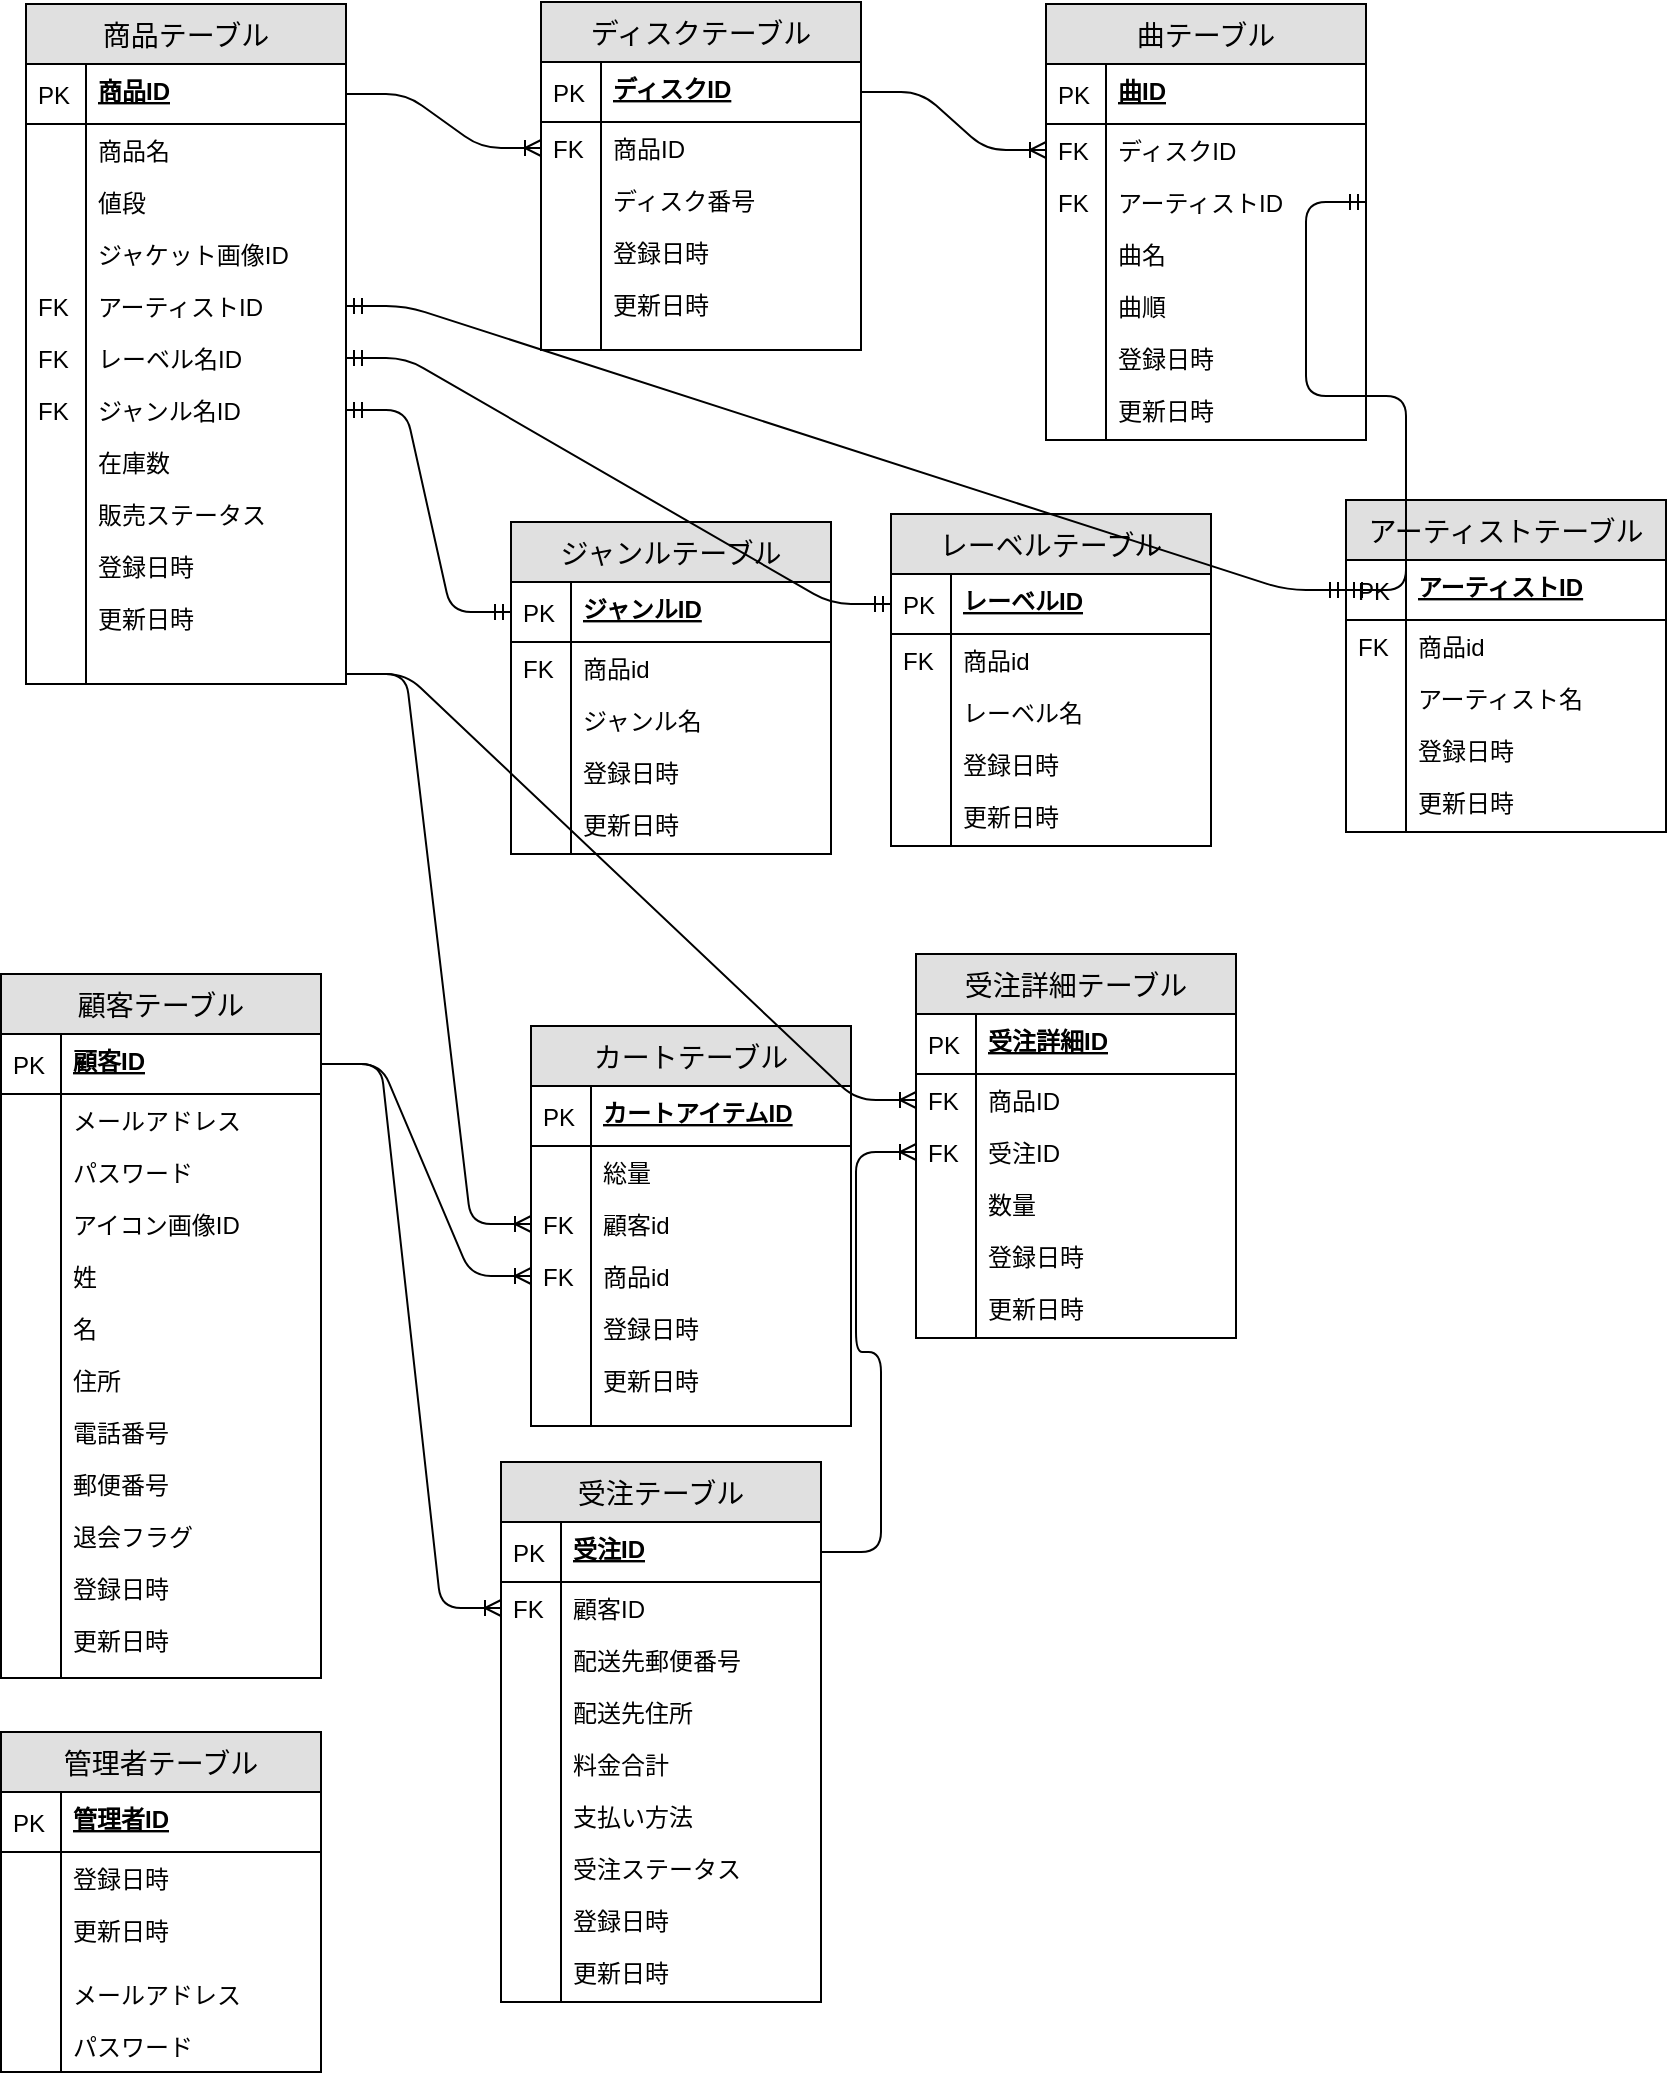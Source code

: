 <mxfile version="10.8.7" type="github"><diagram id="j4deBGUTTM5WUYpIcItX" name="ER"><mxGraphModel dx="918" dy="592" grid="1" gridSize="10" guides="1" tooltips="1" connect="1" arrows="1" fold="1" page="1" pageScale="1" pageWidth="2339" pageHeight="3300" math="0" shadow="0"><root><mxCell id="0"/><mxCell id="1" parent="0"/><mxCell id="TV6DeIS1_IVo76_vO-sN-1" value="顧客テーブル" style="swimlane;fontStyle=0;childLayout=stackLayout;horizontal=1;startSize=30;fillColor=#e0e0e0;horizontalStack=0;resizeParent=1;resizeParentMax=0;resizeLast=0;collapsible=1;marginBottom=0;swimlaneFillColor=#ffffff;align=center;fontSize=14;" parent="1" vertex="1"><mxGeometry x="27.5" y="525" width="160" height="352" as="geometry"/></mxCell><mxCell id="TV6DeIS1_IVo76_vO-sN-2" value="顧客ID&#10;" style="shape=partialRectangle;top=0;left=0;right=0;bottom=1;align=left;verticalAlign=top;fillColor=none;spacingLeft=34;spacingRight=4;overflow=hidden;rotatable=0;points=[[0,0.5],[1,0.5]];portConstraint=eastwest;dropTarget=0;fontStyle=5;fontSize=12;" parent="TV6DeIS1_IVo76_vO-sN-1" vertex="1"><mxGeometry y="30" width="160" height="30" as="geometry"/></mxCell><mxCell id="TV6DeIS1_IVo76_vO-sN-3" value="PK" style="shape=partialRectangle;top=0;left=0;bottom=0;fillColor=none;align=left;verticalAlign=middle;spacingLeft=4;spacingRight=4;overflow=hidden;rotatable=0;points=[];portConstraint=eastwest;part=1;fontSize=12;" parent="TV6DeIS1_IVo76_vO-sN-2" vertex="1" connectable="0"><mxGeometry width="30" height="30" as="geometry"/></mxCell><mxCell id="TV6DeIS1_IVo76_vO-sN-4" value="メールアドレス" style="shape=partialRectangle;top=0;left=0;right=0;bottom=0;align=left;verticalAlign=top;fillColor=none;spacingLeft=34;spacingRight=4;overflow=hidden;rotatable=0;points=[[0,0.5],[1,0.5]];portConstraint=eastwest;dropTarget=0;fontSize=12;" parent="TV6DeIS1_IVo76_vO-sN-1" vertex="1"><mxGeometry y="60" width="160" height="26" as="geometry"/></mxCell><mxCell id="TV6DeIS1_IVo76_vO-sN-5" value="" style="shape=partialRectangle;top=0;left=0;bottom=0;fillColor=none;align=left;verticalAlign=top;spacingLeft=4;spacingRight=4;overflow=hidden;rotatable=0;points=[];portConstraint=eastwest;part=1;fontSize=12;" parent="TV6DeIS1_IVo76_vO-sN-4" vertex="1" connectable="0"><mxGeometry width="30" height="26" as="geometry"/></mxCell><mxCell id="YNF2UDaBTBDrDxMiusa3-92" value="パスワード" style="shape=partialRectangle;top=0;left=0;right=0;bottom=0;align=left;verticalAlign=top;fillColor=none;spacingLeft=34;spacingRight=4;overflow=hidden;rotatable=0;points=[[0,0.5],[1,0.5]];portConstraint=eastwest;dropTarget=0;fontSize=12;" vertex="1" parent="TV6DeIS1_IVo76_vO-sN-1"><mxGeometry y="86" width="160" height="26" as="geometry"/></mxCell><mxCell id="YNF2UDaBTBDrDxMiusa3-93" value="" style="shape=partialRectangle;top=0;left=0;bottom=0;fillColor=none;align=left;verticalAlign=top;spacingLeft=4;spacingRight=4;overflow=hidden;rotatable=0;points=[];portConstraint=eastwest;part=1;fontSize=12;" vertex="1" connectable="0" parent="YNF2UDaBTBDrDxMiusa3-92"><mxGeometry width="30" height="26" as="geometry"/></mxCell><mxCell id="R2SlFl2XiFBd5JuxxcRJ-17" value="アイコン画像ID" style="shape=partialRectangle;top=0;left=0;right=0;bottom=0;align=left;verticalAlign=top;fillColor=none;spacingLeft=34;spacingRight=4;overflow=hidden;rotatable=0;points=[[0,0.5],[1,0.5]];portConstraint=eastwest;dropTarget=0;fontSize=12;" parent="TV6DeIS1_IVo76_vO-sN-1" vertex="1"><mxGeometry y="112" width="160" height="26" as="geometry"/></mxCell><mxCell id="R2SlFl2XiFBd5JuxxcRJ-18" value="" style="shape=partialRectangle;top=0;left=0;bottom=0;fillColor=none;align=left;verticalAlign=top;spacingLeft=4;spacingRight=4;overflow=hidden;rotatable=0;points=[];portConstraint=eastwest;part=1;fontSize=12;" parent="R2SlFl2XiFBd5JuxxcRJ-17" vertex="1" connectable="0"><mxGeometry width="30" height="26" as="geometry"/></mxCell><mxCell id="TV6DeIS1_IVo76_vO-sN-8" value="姓" style="shape=partialRectangle;top=0;left=0;right=0;bottom=0;align=left;verticalAlign=top;fillColor=none;spacingLeft=34;spacingRight=4;overflow=hidden;rotatable=0;points=[[0,0.5],[1,0.5]];portConstraint=eastwest;dropTarget=0;fontSize=12;" parent="TV6DeIS1_IVo76_vO-sN-1" vertex="1"><mxGeometry y="138" width="160" height="26" as="geometry"/></mxCell><mxCell id="TV6DeIS1_IVo76_vO-sN-9" value="" style="shape=partialRectangle;top=0;left=0;bottom=0;fillColor=none;align=left;verticalAlign=top;spacingLeft=4;spacingRight=4;overflow=hidden;rotatable=0;points=[];portConstraint=eastwest;part=1;fontSize=12;" parent="TV6DeIS1_IVo76_vO-sN-8" vertex="1" connectable="0"><mxGeometry width="30" height="26" as="geometry"/></mxCell><mxCell id="YNF2UDaBTBDrDxMiusa3-126" value="名" style="shape=partialRectangle;top=0;left=0;right=0;bottom=0;align=left;verticalAlign=top;fillColor=none;spacingLeft=34;spacingRight=4;overflow=hidden;rotatable=0;points=[[0,0.5],[1,0.5]];portConstraint=eastwest;dropTarget=0;fontSize=12;" vertex="1" parent="TV6DeIS1_IVo76_vO-sN-1"><mxGeometry y="164" width="160" height="26" as="geometry"/></mxCell><mxCell id="YNF2UDaBTBDrDxMiusa3-127" value="" style="shape=partialRectangle;top=0;left=0;bottom=0;fillColor=none;align=left;verticalAlign=top;spacingLeft=4;spacingRight=4;overflow=hidden;rotatable=0;points=[];portConstraint=eastwest;part=1;fontSize=12;" vertex="1" connectable="0" parent="YNF2UDaBTBDrDxMiusa3-126"><mxGeometry width="30" height="26" as="geometry"/></mxCell><mxCell id="k_5sdyVenxP-10PPufpc-1" value="住所" style="shape=partialRectangle;top=0;left=0;right=0;bottom=0;align=left;verticalAlign=top;fillColor=none;spacingLeft=34;spacingRight=4;overflow=hidden;rotatable=0;points=[[0,0.5],[1,0.5]];portConstraint=eastwest;dropTarget=0;fontSize=12;" parent="TV6DeIS1_IVo76_vO-sN-1" vertex="1"><mxGeometry y="190" width="160" height="26" as="geometry"/></mxCell><mxCell id="k_5sdyVenxP-10PPufpc-2" value="" style="shape=partialRectangle;top=0;left=0;bottom=0;fillColor=none;align=left;verticalAlign=top;spacingLeft=4;spacingRight=4;overflow=hidden;rotatable=0;points=[];portConstraint=eastwest;part=1;fontSize=12;" parent="k_5sdyVenxP-10PPufpc-1" vertex="1" connectable="0"><mxGeometry width="30" height="26" as="geometry"/></mxCell><mxCell id="YNF2UDaBTBDrDxMiusa3-90" value="電話番号&#10;&#10;" style="shape=partialRectangle;top=0;left=0;right=0;bottom=0;align=left;verticalAlign=top;fillColor=none;spacingLeft=34;spacingRight=4;overflow=hidden;rotatable=0;points=[[0,0.5],[1,0.5]];portConstraint=eastwest;dropTarget=0;fontSize=12;" vertex="1" parent="TV6DeIS1_IVo76_vO-sN-1"><mxGeometry y="216" width="160" height="26" as="geometry"/></mxCell><mxCell id="YNF2UDaBTBDrDxMiusa3-91" value="" style="shape=partialRectangle;top=0;left=0;bottom=0;fillColor=none;align=left;verticalAlign=top;spacingLeft=4;spacingRight=4;overflow=hidden;rotatable=0;points=[];portConstraint=eastwest;part=1;fontSize=12;" vertex="1" connectable="0" parent="YNF2UDaBTBDrDxMiusa3-90"><mxGeometry width="30" height="26" as="geometry"/></mxCell><mxCell id="YNF2UDaBTBDrDxMiusa3-88" value="郵便番号" style="shape=partialRectangle;top=0;left=0;right=0;bottom=0;align=left;verticalAlign=top;fillColor=none;spacingLeft=34;spacingRight=4;overflow=hidden;rotatable=0;points=[[0,0.5],[1,0.5]];portConstraint=eastwest;dropTarget=0;fontSize=12;" vertex="1" parent="TV6DeIS1_IVo76_vO-sN-1"><mxGeometry y="242" width="160" height="26" as="geometry"/></mxCell><mxCell id="YNF2UDaBTBDrDxMiusa3-89" value="" style="shape=partialRectangle;top=0;left=0;bottom=0;fillColor=none;align=left;verticalAlign=top;spacingLeft=4;spacingRight=4;overflow=hidden;rotatable=0;points=[];portConstraint=eastwest;part=1;fontSize=12;" vertex="1" connectable="0" parent="YNF2UDaBTBDrDxMiusa3-88"><mxGeometry width="30" height="26" as="geometry"/></mxCell><mxCell id="k_5sdyVenxP-10PPufpc-4" value="退会フラグ" style="shape=partialRectangle;top=0;left=0;right=0;bottom=0;align=left;verticalAlign=top;fillColor=none;spacingLeft=34;spacingRight=4;overflow=hidden;rotatable=0;points=[[0,0.5],[1,0.5]];portConstraint=eastwest;dropTarget=0;fontSize=12;" parent="TV6DeIS1_IVo76_vO-sN-1" vertex="1"><mxGeometry y="268" width="160" height="26" as="geometry"/></mxCell><mxCell id="k_5sdyVenxP-10PPufpc-5" value="" style="shape=partialRectangle;top=0;left=0;bottom=0;fillColor=none;align=left;verticalAlign=top;spacingLeft=4;spacingRight=4;overflow=hidden;rotatable=0;points=[];portConstraint=eastwest;part=1;fontSize=12;" parent="k_5sdyVenxP-10PPufpc-4" vertex="1" connectable="0"><mxGeometry width="30" height="26" as="geometry"/></mxCell><mxCell id="R2SlFl2XiFBd5JuxxcRJ-15" value="登録日時" style="shape=partialRectangle;top=0;left=0;right=0;bottom=0;align=left;verticalAlign=top;fillColor=none;spacingLeft=34;spacingRight=4;overflow=hidden;rotatable=0;points=[[0,0.5],[1,0.5]];portConstraint=eastwest;dropTarget=0;fontSize=12;" parent="TV6DeIS1_IVo76_vO-sN-1" vertex="1"><mxGeometry y="294" width="160" height="26" as="geometry"/></mxCell><mxCell id="R2SlFl2XiFBd5JuxxcRJ-16" value="" style="shape=partialRectangle;top=0;left=0;bottom=0;fillColor=none;align=left;verticalAlign=top;spacingLeft=4;spacingRight=4;overflow=hidden;rotatable=0;points=[];portConstraint=eastwest;part=1;fontSize=12;" parent="R2SlFl2XiFBd5JuxxcRJ-15" vertex="1" connectable="0"><mxGeometry width="30" height="26" as="geometry"/></mxCell><mxCell id="R2SlFl2XiFBd5JuxxcRJ-13" value="更新日時" style="shape=partialRectangle;top=0;left=0;right=0;bottom=0;align=left;verticalAlign=top;fillColor=none;spacingLeft=34;spacingRight=4;overflow=hidden;rotatable=0;points=[[0,0.5],[1,0.5]];portConstraint=eastwest;dropTarget=0;fontSize=12;" parent="TV6DeIS1_IVo76_vO-sN-1" vertex="1"><mxGeometry y="320" width="160" height="26" as="geometry"/></mxCell><mxCell id="R2SlFl2XiFBd5JuxxcRJ-14" value="" style="shape=partialRectangle;top=0;left=0;bottom=0;fillColor=none;align=left;verticalAlign=top;spacingLeft=4;spacingRight=4;overflow=hidden;rotatable=0;points=[];portConstraint=eastwest;part=1;fontSize=12;" parent="R2SlFl2XiFBd5JuxxcRJ-13" vertex="1" connectable="0"><mxGeometry width="30" height="26" as="geometry"/></mxCell><mxCell id="TV6DeIS1_IVo76_vO-sN-10" value="" style="shape=partialRectangle;top=0;left=0;right=0;bottom=0;align=left;verticalAlign=top;fillColor=none;spacingLeft=34;spacingRight=4;overflow=hidden;rotatable=0;points=[[0,0.5],[1,0.5]];portConstraint=eastwest;dropTarget=0;fontSize=12;" parent="TV6DeIS1_IVo76_vO-sN-1" vertex="1"><mxGeometry y="346" width="160" height="6" as="geometry"/></mxCell><mxCell id="TV6DeIS1_IVo76_vO-sN-11" value="" style="shape=partialRectangle;top=0;left=0;bottom=0;fillColor=none;align=left;verticalAlign=top;spacingLeft=4;spacingRight=4;overflow=hidden;rotatable=0;points=[];portConstraint=eastwest;part=1;fontSize=12;" parent="TV6DeIS1_IVo76_vO-sN-10" vertex="1" connectable="0"><mxGeometry width="30" height="6" as="geometry"/></mxCell><mxCell id="R2SlFl2XiFBd5JuxxcRJ-89" value="カートテーブル" style="swimlane;fontStyle=0;childLayout=stackLayout;horizontal=1;startSize=30;fillColor=#e0e0e0;horizontalStack=0;resizeParent=1;resizeParentMax=0;resizeLast=0;collapsible=1;marginBottom=0;swimlaneFillColor=#ffffff;align=center;fontSize=14;" parent="1" vertex="1"><mxGeometry x="292.5" y="551" width="160" height="200" as="geometry"/></mxCell><mxCell id="R2SlFl2XiFBd5JuxxcRJ-90" value="カートアイテムID&#10;" style="shape=partialRectangle;top=0;left=0;right=0;bottom=1;align=left;verticalAlign=top;fillColor=none;spacingLeft=34;spacingRight=4;overflow=hidden;rotatable=0;points=[[0,0.5],[1,0.5]];portConstraint=eastwest;dropTarget=0;fontStyle=5;fontSize=12;" parent="R2SlFl2XiFBd5JuxxcRJ-89" vertex="1"><mxGeometry y="30" width="160" height="30" as="geometry"/></mxCell><mxCell id="R2SlFl2XiFBd5JuxxcRJ-91" value="PK" style="shape=partialRectangle;top=0;left=0;bottom=0;fillColor=none;align=left;verticalAlign=middle;spacingLeft=4;spacingRight=4;overflow=hidden;rotatable=0;points=[];portConstraint=eastwest;part=1;fontSize=12;" parent="R2SlFl2XiFBd5JuxxcRJ-90" vertex="1" connectable="0"><mxGeometry width="30" height="30" as="geometry"/></mxCell><mxCell id="R2SlFl2XiFBd5JuxxcRJ-92" value="総量" style="shape=partialRectangle;top=0;left=0;right=0;bottom=0;align=left;verticalAlign=top;fillColor=none;spacingLeft=34;spacingRight=4;overflow=hidden;rotatable=0;points=[[0,0.5],[1,0.5]];portConstraint=eastwest;dropTarget=0;fontSize=12;" parent="R2SlFl2XiFBd5JuxxcRJ-89" vertex="1"><mxGeometry y="60" width="160" height="26" as="geometry"/></mxCell><mxCell id="R2SlFl2XiFBd5JuxxcRJ-93" value="" style="shape=partialRectangle;top=0;left=0;bottom=0;fillColor=none;align=left;verticalAlign=top;spacingLeft=4;spacingRight=4;overflow=hidden;rotatable=0;points=[];portConstraint=eastwest;part=1;fontSize=12;" parent="R2SlFl2XiFBd5JuxxcRJ-92" vertex="1" connectable="0"><mxGeometry width="30" height="26" as="geometry"/></mxCell><mxCell id="k_5sdyVenxP-10PPufpc-23" value="顧客id" style="shape=partialRectangle;top=0;left=0;right=0;bottom=0;align=left;verticalAlign=top;fillColor=none;spacingLeft=34;spacingRight=4;overflow=hidden;rotatable=0;points=[[0,0.5],[1,0.5]];portConstraint=eastwest;dropTarget=0;fontSize=12;" parent="R2SlFl2XiFBd5JuxxcRJ-89" vertex="1"><mxGeometry y="86" width="160" height="26" as="geometry"/></mxCell><mxCell id="k_5sdyVenxP-10PPufpc-24" value="FK" style="shape=partialRectangle;top=0;left=0;bottom=0;fillColor=none;align=left;verticalAlign=top;spacingLeft=4;spacingRight=4;overflow=hidden;rotatable=0;points=[];portConstraint=eastwest;part=1;fontSize=12;" parent="k_5sdyVenxP-10PPufpc-23" vertex="1" connectable="0"><mxGeometry width="30" height="26" as="geometry"/></mxCell><mxCell id="R2SlFl2XiFBd5JuxxcRJ-94" value="商品id" style="shape=partialRectangle;top=0;left=0;right=0;bottom=0;align=left;verticalAlign=top;fillColor=none;spacingLeft=34;spacingRight=4;overflow=hidden;rotatable=0;points=[[0,0.5],[1,0.5]];portConstraint=eastwest;dropTarget=0;fontSize=12;" parent="R2SlFl2XiFBd5JuxxcRJ-89" vertex="1"><mxGeometry y="112" width="160" height="26" as="geometry"/></mxCell><mxCell id="R2SlFl2XiFBd5JuxxcRJ-95" value="FK" style="shape=partialRectangle;top=0;left=0;bottom=0;fillColor=none;align=left;verticalAlign=top;spacingLeft=4;spacingRight=4;overflow=hidden;rotatable=0;points=[];portConstraint=eastwest;part=1;fontSize=12;" parent="R2SlFl2XiFBd5JuxxcRJ-94" vertex="1" connectable="0"><mxGeometry width="30" height="26" as="geometry"/></mxCell><mxCell id="R2SlFl2XiFBd5JuxxcRJ-102" value="登録日時" style="shape=partialRectangle;top=0;left=0;right=0;bottom=0;align=left;verticalAlign=top;fillColor=none;spacingLeft=34;spacingRight=4;overflow=hidden;rotatable=0;points=[[0,0.5],[1,0.5]];portConstraint=eastwest;dropTarget=0;fontSize=12;" parent="R2SlFl2XiFBd5JuxxcRJ-89" vertex="1"><mxGeometry y="138" width="160" height="26" as="geometry"/></mxCell><mxCell id="R2SlFl2XiFBd5JuxxcRJ-103" value="" style="shape=partialRectangle;top=0;left=0;bottom=0;fillColor=none;align=left;verticalAlign=top;spacingLeft=4;spacingRight=4;overflow=hidden;rotatable=0;points=[];portConstraint=eastwest;part=1;fontSize=12;" parent="R2SlFl2XiFBd5JuxxcRJ-102" vertex="1" connectable="0"><mxGeometry width="30" height="26" as="geometry"/></mxCell><mxCell id="R2SlFl2XiFBd5JuxxcRJ-104" value="更新日時" style="shape=partialRectangle;top=0;left=0;right=0;bottom=0;align=left;verticalAlign=top;fillColor=none;spacingLeft=34;spacingRight=4;overflow=hidden;rotatable=0;points=[[0,0.5],[1,0.5]];portConstraint=eastwest;dropTarget=0;fontSize=12;" parent="R2SlFl2XiFBd5JuxxcRJ-89" vertex="1"><mxGeometry y="164" width="160" height="26" as="geometry"/></mxCell><mxCell id="R2SlFl2XiFBd5JuxxcRJ-105" value="" style="shape=partialRectangle;top=0;left=0;bottom=0;fillColor=none;align=left;verticalAlign=top;spacingLeft=4;spacingRight=4;overflow=hidden;rotatable=0;points=[];portConstraint=eastwest;part=1;fontSize=12;" parent="R2SlFl2XiFBd5JuxxcRJ-104" vertex="1" connectable="0"><mxGeometry width="30" height="26" as="geometry"/></mxCell><mxCell id="R2SlFl2XiFBd5JuxxcRJ-96" value="" style="shape=partialRectangle;top=0;left=0;right=0;bottom=0;align=left;verticalAlign=top;fillColor=none;spacingLeft=34;spacingRight=4;overflow=hidden;rotatable=0;points=[[0,0.5],[1,0.5]];portConstraint=eastwest;dropTarget=0;fontSize=12;" parent="R2SlFl2XiFBd5JuxxcRJ-89" vertex="1"><mxGeometry y="190" width="160" height="10" as="geometry"/></mxCell><mxCell id="R2SlFl2XiFBd5JuxxcRJ-97" value="" style="shape=partialRectangle;top=0;left=0;bottom=0;fillColor=none;align=left;verticalAlign=top;spacingLeft=4;spacingRight=4;overflow=hidden;rotatable=0;points=[];portConstraint=eastwest;part=1;fontSize=12;" parent="R2SlFl2XiFBd5JuxxcRJ-96" vertex="1" connectable="0"><mxGeometry width="30" height="10" as="geometry"/></mxCell><mxCell id="k_5sdyVenxP-10PPufpc-42" value="受注テーブル" style="swimlane;fontStyle=0;childLayout=stackLayout;horizontal=1;startSize=30;fillColor=#e0e0e0;horizontalStack=0;resizeParent=1;resizeParentMax=0;resizeLast=0;collapsible=1;marginBottom=0;swimlaneFillColor=#ffffff;align=center;fontSize=14;" parent="1" vertex="1"><mxGeometry x="277.5" y="769" width="160" height="270" as="geometry"/></mxCell><mxCell id="k_5sdyVenxP-10PPufpc-43" value="受注ID&#10;" style="shape=partialRectangle;top=0;left=0;right=0;bottom=1;align=left;verticalAlign=top;fillColor=none;spacingLeft=34;spacingRight=4;overflow=hidden;rotatable=0;points=[[0,0.5],[1,0.5]];portConstraint=eastwest;dropTarget=0;fontStyle=5;fontSize=12;" parent="k_5sdyVenxP-10PPufpc-42" vertex="1"><mxGeometry y="30" width="160" height="30" as="geometry"/></mxCell><mxCell id="k_5sdyVenxP-10PPufpc-44" value="PK" style="shape=partialRectangle;top=0;left=0;bottom=0;fillColor=none;align=left;verticalAlign=middle;spacingLeft=4;spacingRight=4;overflow=hidden;rotatable=0;points=[];portConstraint=eastwest;part=1;fontSize=12;" parent="k_5sdyVenxP-10PPufpc-43" vertex="1" connectable="0"><mxGeometry width="30" height="30" as="geometry"/></mxCell><mxCell id="k_5sdyVenxP-10PPufpc-45" value="顧客ID" style="shape=partialRectangle;top=0;left=0;right=0;bottom=0;align=left;verticalAlign=top;fillColor=none;spacingLeft=34;spacingRight=4;overflow=hidden;rotatable=0;points=[[0,0.5],[1,0.5]];portConstraint=eastwest;dropTarget=0;fontSize=12;" parent="k_5sdyVenxP-10PPufpc-42" vertex="1"><mxGeometry y="60" width="160" height="26" as="geometry"/></mxCell><mxCell id="k_5sdyVenxP-10PPufpc-46" value="FK&#10;&#10;" style="shape=partialRectangle;top=0;left=0;bottom=0;fillColor=none;align=left;verticalAlign=top;spacingLeft=4;spacingRight=4;overflow=hidden;rotatable=0;points=[];portConstraint=eastwest;part=1;fontSize=12;" parent="k_5sdyVenxP-10PPufpc-45" vertex="1" connectable="0"><mxGeometry width="30" height="26" as="geometry"/></mxCell><mxCell id="YNF2UDaBTBDrDxMiusa3-159" value="配送先郵便番号" style="shape=partialRectangle;top=0;left=0;right=0;bottom=0;align=left;verticalAlign=top;fillColor=none;spacingLeft=34;spacingRight=4;overflow=hidden;rotatable=0;points=[[0,0.5],[1,0.5]];portConstraint=eastwest;dropTarget=0;fontSize=12;" vertex="1" parent="k_5sdyVenxP-10PPufpc-42"><mxGeometry y="86" width="160" height="26" as="geometry"/></mxCell><mxCell id="YNF2UDaBTBDrDxMiusa3-160" value="" style="shape=partialRectangle;top=0;left=0;bottom=0;fillColor=none;align=left;verticalAlign=top;spacingLeft=4;spacingRight=4;overflow=hidden;rotatable=0;points=[];portConstraint=eastwest;part=1;fontSize=12;" vertex="1" connectable="0" parent="YNF2UDaBTBDrDxMiusa3-159"><mxGeometry width="30" height="26" as="geometry"/></mxCell><mxCell id="YNF2UDaBTBDrDxMiusa3-157" value="配送先住所" style="shape=partialRectangle;top=0;left=0;right=0;bottom=0;align=left;verticalAlign=top;fillColor=none;spacingLeft=34;spacingRight=4;overflow=hidden;rotatable=0;points=[[0,0.5],[1,0.5]];portConstraint=eastwest;dropTarget=0;fontSize=12;" vertex="1" parent="k_5sdyVenxP-10PPufpc-42"><mxGeometry y="112" width="160" height="26" as="geometry"/></mxCell><mxCell id="YNF2UDaBTBDrDxMiusa3-158" value="" style="shape=partialRectangle;top=0;left=0;bottom=0;fillColor=none;align=left;verticalAlign=top;spacingLeft=4;spacingRight=4;overflow=hidden;rotatable=0;points=[];portConstraint=eastwest;part=1;fontSize=12;" vertex="1" connectable="0" parent="YNF2UDaBTBDrDxMiusa3-157"><mxGeometry width="30" height="26" as="geometry"/></mxCell><mxCell id="YNF2UDaBTBDrDxMiusa3-152" value="料金合計" style="shape=partialRectangle;top=0;left=0;right=0;bottom=0;align=left;verticalAlign=top;fillColor=none;spacingLeft=34;spacingRight=4;overflow=hidden;rotatable=0;points=[[0,0.5],[1,0.5]];portConstraint=eastwest;dropTarget=0;fontSize=12;" vertex="1" parent="k_5sdyVenxP-10PPufpc-42"><mxGeometry y="138" width="160" height="26" as="geometry"/></mxCell><mxCell id="YNF2UDaBTBDrDxMiusa3-153" value="" style="shape=partialRectangle;top=0;left=0;bottom=0;fillColor=none;align=left;verticalAlign=top;spacingLeft=4;spacingRight=4;overflow=hidden;rotatable=0;points=[];portConstraint=eastwest;part=1;fontSize=12;" vertex="1" connectable="0" parent="YNF2UDaBTBDrDxMiusa3-152"><mxGeometry width="30" height="26" as="geometry"/></mxCell><mxCell id="YNF2UDaBTBDrDxMiusa3-182" value="支払い方法" style="shape=partialRectangle;top=0;left=0;right=0;bottom=0;align=left;verticalAlign=top;fillColor=none;spacingLeft=34;spacingRight=4;overflow=hidden;rotatable=0;points=[[0,0.5],[1,0.5]];portConstraint=eastwest;dropTarget=0;fontSize=12;" vertex="1" parent="k_5sdyVenxP-10PPufpc-42"><mxGeometry y="164" width="160" height="26" as="geometry"/></mxCell><mxCell id="YNF2UDaBTBDrDxMiusa3-183" value="" style="shape=partialRectangle;top=0;left=0;bottom=0;fillColor=none;align=left;verticalAlign=top;spacingLeft=4;spacingRight=4;overflow=hidden;rotatable=0;points=[];portConstraint=eastwest;part=1;fontSize=12;" vertex="1" connectable="0" parent="YNF2UDaBTBDrDxMiusa3-182"><mxGeometry width="30" height="26" as="geometry"/></mxCell><mxCell id="YNF2UDaBTBDrDxMiusa3-161" value="受注ステータス" style="shape=partialRectangle;top=0;left=0;right=0;bottom=0;align=left;verticalAlign=top;fillColor=none;spacingLeft=34;spacingRight=4;overflow=hidden;rotatable=0;points=[[0,0.5],[1,0.5]];portConstraint=eastwest;dropTarget=0;fontSize=12;" vertex="1" parent="k_5sdyVenxP-10PPufpc-42"><mxGeometry y="190" width="160" height="26" as="geometry"/></mxCell><mxCell id="YNF2UDaBTBDrDxMiusa3-162" value="" style="shape=partialRectangle;top=0;left=0;bottom=0;fillColor=none;align=left;verticalAlign=top;spacingLeft=4;spacingRight=4;overflow=hidden;rotatable=0;points=[];portConstraint=eastwest;part=1;fontSize=12;" vertex="1" connectable="0" parent="YNF2UDaBTBDrDxMiusa3-161"><mxGeometry width="30" height="26" as="geometry"/></mxCell><mxCell id="k_5sdyVenxP-10PPufpc-49" value="登録日時" style="shape=partialRectangle;top=0;left=0;right=0;bottom=0;align=left;verticalAlign=top;fillColor=none;spacingLeft=34;spacingRight=4;overflow=hidden;rotatable=0;points=[[0,0.5],[1,0.5]];portConstraint=eastwest;dropTarget=0;fontSize=12;" parent="k_5sdyVenxP-10PPufpc-42" vertex="1"><mxGeometry y="216" width="160" height="26" as="geometry"/></mxCell><mxCell id="k_5sdyVenxP-10PPufpc-50" value="" style="shape=partialRectangle;top=0;left=0;bottom=0;fillColor=none;align=left;verticalAlign=top;spacingLeft=4;spacingRight=4;overflow=hidden;rotatable=0;points=[];portConstraint=eastwest;part=1;fontSize=12;" parent="k_5sdyVenxP-10PPufpc-49" vertex="1" connectable="0"><mxGeometry width="30" height="26" as="geometry"/></mxCell><mxCell id="k_5sdyVenxP-10PPufpc-51" value="更新日時" style="shape=partialRectangle;top=0;left=0;right=0;bottom=0;align=left;verticalAlign=top;fillColor=none;spacingLeft=34;spacingRight=4;overflow=hidden;rotatable=0;points=[[0,0.5],[1,0.5]];portConstraint=eastwest;dropTarget=0;fontSize=12;" parent="k_5sdyVenxP-10PPufpc-42" vertex="1"><mxGeometry y="242" width="160" height="26" as="geometry"/></mxCell><mxCell id="k_5sdyVenxP-10PPufpc-52" value="" style="shape=partialRectangle;top=0;left=0;bottom=0;fillColor=none;align=left;verticalAlign=top;spacingLeft=4;spacingRight=4;overflow=hidden;rotatable=0;points=[];portConstraint=eastwest;part=1;fontSize=12;" parent="k_5sdyVenxP-10PPufpc-51" vertex="1" connectable="0"><mxGeometry width="30" height="26" as="geometry"/></mxCell><mxCell id="k_5sdyVenxP-10PPufpc-53" value="" style="shape=partialRectangle;top=0;left=0;right=0;bottom=0;align=left;verticalAlign=top;fillColor=none;spacingLeft=34;spacingRight=4;overflow=hidden;rotatable=0;points=[[0,0.5],[1,0.5]];portConstraint=eastwest;dropTarget=0;fontSize=12;" parent="k_5sdyVenxP-10PPufpc-42" vertex="1"><mxGeometry y="268" width="160" height="2" as="geometry"/></mxCell><mxCell id="k_5sdyVenxP-10PPufpc-54" value="" style="shape=partialRectangle;top=0;left=0;bottom=0;fillColor=none;align=left;verticalAlign=top;spacingLeft=4;spacingRight=4;overflow=hidden;rotatable=0;points=[];portConstraint=eastwest;part=1;fontSize=12;" parent="k_5sdyVenxP-10PPufpc-53" vertex="1" connectable="0"><mxGeometry width="30" height="2" as="geometry"/></mxCell><mxCell id="YNF2UDaBTBDrDxMiusa3-1" value="アーティストテーブル" style="swimlane;fontStyle=0;childLayout=stackLayout;horizontal=1;startSize=30;fillColor=#e0e0e0;horizontalStack=0;resizeParent=1;resizeParentMax=0;resizeLast=0;collapsible=1;marginBottom=0;swimlaneFillColor=#ffffff;align=center;fontSize=14;" vertex="1" parent="1"><mxGeometry x="700" y="288" width="160" height="166" as="geometry"/></mxCell><mxCell id="YNF2UDaBTBDrDxMiusa3-2" value="アーティストID&#10;" style="shape=partialRectangle;top=0;left=0;right=0;bottom=1;align=left;verticalAlign=top;fillColor=none;spacingLeft=34;spacingRight=4;overflow=hidden;rotatable=0;points=[[0,0.5],[1,0.5]];portConstraint=eastwest;dropTarget=0;fontStyle=5;fontSize=12;" vertex="1" parent="YNF2UDaBTBDrDxMiusa3-1"><mxGeometry y="30" width="160" height="30" as="geometry"/></mxCell><mxCell id="YNF2UDaBTBDrDxMiusa3-3" value="PK" style="shape=partialRectangle;top=0;left=0;bottom=0;fillColor=none;align=left;verticalAlign=middle;spacingLeft=4;spacingRight=4;overflow=hidden;rotatable=0;points=[];portConstraint=eastwest;part=1;fontSize=12;" vertex="1" connectable="0" parent="YNF2UDaBTBDrDxMiusa3-2"><mxGeometry width="30" height="30" as="geometry"/></mxCell><mxCell id="YNF2UDaBTBDrDxMiusa3-6" value="商品id" style="shape=partialRectangle;top=0;left=0;right=0;bottom=0;align=left;verticalAlign=top;fillColor=none;spacingLeft=34;spacingRight=4;overflow=hidden;rotatable=0;points=[[0,0.5],[1,0.5]];portConstraint=eastwest;dropTarget=0;fontSize=12;" vertex="1" parent="YNF2UDaBTBDrDxMiusa3-1"><mxGeometry y="60" width="160" height="26" as="geometry"/></mxCell><mxCell id="YNF2UDaBTBDrDxMiusa3-7" value="FK" style="shape=partialRectangle;top=0;left=0;bottom=0;fillColor=none;align=left;verticalAlign=top;spacingLeft=4;spacingRight=4;overflow=hidden;rotatable=0;points=[];portConstraint=eastwest;part=1;fontSize=12;" vertex="1" connectable="0" parent="YNF2UDaBTBDrDxMiusa3-6"><mxGeometry width="30" height="26" as="geometry"/></mxCell><mxCell id="YNF2UDaBTBDrDxMiusa3-4" value="アーティスト名" style="shape=partialRectangle;top=0;left=0;right=0;bottom=0;align=left;verticalAlign=top;fillColor=none;spacingLeft=34;spacingRight=4;overflow=hidden;rotatable=0;points=[[0,0.5],[1,0.5]];portConstraint=eastwest;dropTarget=0;fontSize=12;" vertex="1" parent="YNF2UDaBTBDrDxMiusa3-1"><mxGeometry y="86" width="160" height="26" as="geometry"/></mxCell><mxCell id="YNF2UDaBTBDrDxMiusa3-5" value="" style="shape=partialRectangle;top=0;left=0;bottom=0;fillColor=none;align=left;verticalAlign=top;spacingLeft=4;spacingRight=4;overflow=hidden;rotatable=0;points=[];portConstraint=eastwest;part=1;fontSize=12;" vertex="1" connectable="0" parent="YNF2UDaBTBDrDxMiusa3-4"><mxGeometry width="30" height="26" as="geometry"/></mxCell><mxCell id="YNF2UDaBTBDrDxMiusa3-8" value="登録日時" style="shape=partialRectangle;top=0;left=0;right=0;bottom=0;align=left;verticalAlign=top;fillColor=none;spacingLeft=34;spacingRight=4;overflow=hidden;rotatable=0;points=[[0,0.5],[1,0.5]];portConstraint=eastwest;dropTarget=0;fontSize=12;" vertex="1" parent="YNF2UDaBTBDrDxMiusa3-1"><mxGeometry y="112" width="160" height="26" as="geometry"/></mxCell><mxCell id="YNF2UDaBTBDrDxMiusa3-9" value="" style="shape=partialRectangle;top=0;left=0;bottom=0;fillColor=none;align=left;verticalAlign=top;spacingLeft=4;spacingRight=4;overflow=hidden;rotatable=0;points=[];portConstraint=eastwest;part=1;fontSize=12;" vertex="1" connectable="0" parent="YNF2UDaBTBDrDxMiusa3-8"><mxGeometry width="30" height="26" as="geometry"/></mxCell><mxCell id="YNF2UDaBTBDrDxMiusa3-10" value="更新日時" style="shape=partialRectangle;top=0;left=0;right=0;bottom=0;align=left;verticalAlign=top;fillColor=none;spacingLeft=34;spacingRight=4;overflow=hidden;rotatable=0;points=[[0,0.5],[1,0.5]];portConstraint=eastwest;dropTarget=0;fontSize=12;" vertex="1" parent="YNF2UDaBTBDrDxMiusa3-1"><mxGeometry y="138" width="160" height="26" as="geometry"/></mxCell><mxCell id="YNF2UDaBTBDrDxMiusa3-11" value="" style="shape=partialRectangle;top=0;left=0;bottom=0;fillColor=none;align=left;verticalAlign=top;spacingLeft=4;spacingRight=4;overflow=hidden;rotatable=0;points=[];portConstraint=eastwest;part=1;fontSize=12;" vertex="1" connectable="0" parent="YNF2UDaBTBDrDxMiusa3-10"><mxGeometry width="30" height="26" as="geometry"/></mxCell><mxCell id="YNF2UDaBTBDrDxMiusa3-12" value="" style="shape=partialRectangle;top=0;left=0;right=0;bottom=0;align=left;verticalAlign=top;fillColor=none;spacingLeft=34;spacingRight=4;overflow=hidden;rotatable=0;points=[[0,0.5],[1,0.5]];portConstraint=eastwest;dropTarget=0;fontSize=12;" vertex="1" parent="YNF2UDaBTBDrDxMiusa3-1"><mxGeometry y="164" width="160" height="2" as="geometry"/></mxCell><mxCell id="YNF2UDaBTBDrDxMiusa3-13" value="" style="shape=partialRectangle;top=0;left=0;bottom=0;fillColor=none;align=left;verticalAlign=top;spacingLeft=4;spacingRight=4;overflow=hidden;rotatable=0;points=[];portConstraint=eastwest;part=1;fontSize=12;" vertex="1" connectable="0" parent="YNF2UDaBTBDrDxMiusa3-12"><mxGeometry width="30" height="2" as="geometry"/></mxCell><mxCell id="YNF2UDaBTBDrDxMiusa3-14" value="レーベルテーブル" style="swimlane;fontStyle=0;childLayout=stackLayout;horizontal=1;startSize=30;fillColor=#e0e0e0;horizontalStack=0;resizeParent=1;resizeParentMax=0;resizeLast=0;collapsible=1;marginBottom=0;swimlaneFillColor=#ffffff;align=center;fontSize=14;" vertex="1" parent="1"><mxGeometry x="472.5" y="295" width="160" height="166" as="geometry"/></mxCell><mxCell id="YNF2UDaBTBDrDxMiusa3-15" value="レーベルID&#10;" style="shape=partialRectangle;top=0;left=0;right=0;bottom=1;align=left;verticalAlign=top;fillColor=none;spacingLeft=34;spacingRight=4;overflow=hidden;rotatable=0;points=[[0,0.5],[1,0.5]];portConstraint=eastwest;dropTarget=0;fontStyle=5;fontSize=12;" vertex="1" parent="YNF2UDaBTBDrDxMiusa3-14"><mxGeometry y="30" width="160" height="30" as="geometry"/></mxCell><mxCell id="YNF2UDaBTBDrDxMiusa3-16" value="PK" style="shape=partialRectangle;top=0;left=0;bottom=0;fillColor=none;align=left;verticalAlign=middle;spacingLeft=4;spacingRight=4;overflow=hidden;rotatable=0;points=[];portConstraint=eastwest;part=1;fontSize=12;" vertex="1" connectable="0" parent="YNF2UDaBTBDrDxMiusa3-15"><mxGeometry width="30" height="30" as="geometry"/></mxCell><mxCell id="YNF2UDaBTBDrDxMiusa3-19" value="商品id" style="shape=partialRectangle;top=0;left=0;right=0;bottom=0;align=left;verticalAlign=top;fillColor=none;spacingLeft=34;spacingRight=4;overflow=hidden;rotatable=0;points=[[0,0.5],[1,0.5]];portConstraint=eastwest;dropTarget=0;fontSize=12;" vertex="1" parent="YNF2UDaBTBDrDxMiusa3-14"><mxGeometry y="60" width="160" height="26" as="geometry"/></mxCell><mxCell id="YNF2UDaBTBDrDxMiusa3-20" value="FK" style="shape=partialRectangle;top=0;left=0;bottom=0;fillColor=none;align=left;verticalAlign=top;spacingLeft=4;spacingRight=4;overflow=hidden;rotatable=0;points=[];portConstraint=eastwest;part=1;fontSize=12;" vertex="1" connectable="0" parent="YNF2UDaBTBDrDxMiusa3-19"><mxGeometry width="30" height="26" as="geometry"/></mxCell><mxCell id="YNF2UDaBTBDrDxMiusa3-17" value="レーベル名" style="shape=partialRectangle;top=0;left=0;right=0;bottom=0;align=left;verticalAlign=top;fillColor=none;spacingLeft=34;spacingRight=4;overflow=hidden;rotatable=0;points=[[0,0.5],[1,0.5]];portConstraint=eastwest;dropTarget=0;fontSize=12;" vertex="1" parent="YNF2UDaBTBDrDxMiusa3-14"><mxGeometry y="86" width="160" height="26" as="geometry"/></mxCell><mxCell id="YNF2UDaBTBDrDxMiusa3-18" value="" style="shape=partialRectangle;top=0;left=0;bottom=0;fillColor=none;align=left;verticalAlign=top;spacingLeft=4;spacingRight=4;overflow=hidden;rotatable=0;points=[];portConstraint=eastwest;part=1;fontSize=12;" vertex="1" connectable="0" parent="YNF2UDaBTBDrDxMiusa3-17"><mxGeometry width="30" height="26" as="geometry"/></mxCell><mxCell id="YNF2UDaBTBDrDxMiusa3-21" value="登録日時" style="shape=partialRectangle;top=0;left=0;right=0;bottom=0;align=left;verticalAlign=top;fillColor=none;spacingLeft=34;spacingRight=4;overflow=hidden;rotatable=0;points=[[0,0.5],[1,0.5]];portConstraint=eastwest;dropTarget=0;fontSize=12;" vertex="1" parent="YNF2UDaBTBDrDxMiusa3-14"><mxGeometry y="112" width="160" height="26" as="geometry"/></mxCell><mxCell id="YNF2UDaBTBDrDxMiusa3-22" value="" style="shape=partialRectangle;top=0;left=0;bottom=0;fillColor=none;align=left;verticalAlign=top;spacingLeft=4;spacingRight=4;overflow=hidden;rotatable=0;points=[];portConstraint=eastwest;part=1;fontSize=12;" vertex="1" connectable="0" parent="YNF2UDaBTBDrDxMiusa3-21"><mxGeometry width="30" height="26" as="geometry"/></mxCell><mxCell id="YNF2UDaBTBDrDxMiusa3-23" value="更新日時" style="shape=partialRectangle;top=0;left=0;right=0;bottom=0;align=left;verticalAlign=top;fillColor=none;spacingLeft=34;spacingRight=4;overflow=hidden;rotatable=0;points=[[0,0.5],[1,0.5]];portConstraint=eastwest;dropTarget=0;fontSize=12;" vertex="1" parent="YNF2UDaBTBDrDxMiusa3-14"><mxGeometry y="138" width="160" height="26" as="geometry"/></mxCell><mxCell id="YNF2UDaBTBDrDxMiusa3-24" value="" style="shape=partialRectangle;top=0;left=0;bottom=0;fillColor=none;align=left;verticalAlign=top;spacingLeft=4;spacingRight=4;overflow=hidden;rotatable=0;points=[];portConstraint=eastwest;part=1;fontSize=12;" vertex="1" connectable="0" parent="YNF2UDaBTBDrDxMiusa3-23"><mxGeometry width="30" height="26" as="geometry"/></mxCell><mxCell id="YNF2UDaBTBDrDxMiusa3-25" value="" style="shape=partialRectangle;top=0;left=0;right=0;bottom=0;align=left;verticalAlign=top;fillColor=none;spacingLeft=34;spacingRight=4;overflow=hidden;rotatable=0;points=[[0,0.5],[1,0.5]];portConstraint=eastwest;dropTarget=0;fontSize=12;" vertex="1" parent="YNF2UDaBTBDrDxMiusa3-14"><mxGeometry y="164" width="160" height="2" as="geometry"/></mxCell><mxCell id="YNF2UDaBTBDrDxMiusa3-26" value="" style="shape=partialRectangle;top=0;left=0;bottom=0;fillColor=none;align=left;verticalAlign=top;spacingLeft=4;spacingRight=4;overflow=hidden;rotatable=0;points=[];portConstraint=eastwest;part=1;fontSize=12;" vertex="1" connectable="0" parent="YNF2UDaBTBDrDxMiusa3-25"><mxGeometry width="30" height="2" as="geometry"/></mxCell><mxCell id="YNF2UDaBTBDrDxMiusa3-27" value="ジャンルテーブル" style="swimlane;fontStyle=0;childLayout=stackLayout;horizontal=1;startSize=30;fillColor=#e0e0e0;horizontalStack=0;resizeParent=1;resizeParentMax=0;resizeLast=0;collapsible=1;marginBottom=0;swimlaneFillColor=#ffffff;align=center;fontSize=14;" vertex="1" parent="1"><mxGeometry x="282.5" y="299" width="160" height="166" as="geometry"/></mxCell><mxCell id="YNF2UDaBTBDrDxMiusa3-28" value="ジャンルID&#10;" style="shape=partialRectangle;top=0;left=0;right=0;bottom=1;align=left;verticalAlign=top;fillColor=none;spacingLeft=34;spacingRight=4;overflow=hidden;rotatable=0;points=[[0,0.5],[1,0.5]];portConstraint=eastwest;dropTarget=0;fontStyle=5;fontSize=12;" vertex="1" parent="YNF2UDaBTBDrDxMiusa3-27"><mxGeometry y="30" width="160" height="30" as="geometry"/></mxCell><mxCell id="YNF2UDaBTBDrDxMiusa3-29" value="PK" style="shape=partialRectangle;top=0;left=0;bottom=0;fillColor=none;align=left;verticalAlign=middle;spacingLeft=4;spacingRight=4;overflow=hidden;rotatable=0;points=[];portConstraint=eastwest;part=1;fontSize=12;" vertex="1" connectable="0" parent="YNF2UDaBTBDrDxMiusa3-28"><mxGeometry width="30" height="30" as="geometry"/></mxCell><mxCell id="YNF2UDaBTBDrDxMiusa3-32" value="商品id" style="shape=partialRectangle;top=0;left=0;right=0;bottom=0;align=left;verticalAlign=top;fillColor=none;spacingLeft=34;spacingRight=4;overflow=hidden;rotatable=0;points=[[0,0.5],[1,0.5]];portConstraint=eastwest;dropTarget=0;fontSize=12;" vertex="1" parent="YNF2UDaBTBDrDxMiusa3-27"><mxGeometry y="60" width="160" height="26" as="geometry"/></mxCell><mxCell id="YNF2UDaBTBDrDxMiusa3-33" value="FK" style="shape=partialRectangle;top=0;left=0;bottom=0;fillColor=none;align=left;verticalAlign=top;spacingLeft=4;spacingRight=4;overflow=hidden;rotatable=0;points=[];portConstraint=eastwest;part=1;fontSize=12;" vertex="1" connectable="0" parent="YNF2UDaBTBDrDxMiusa3-32"><mxGeometry width="30" height="26" as="geometry"/></mxCell><mxCell id="YNF2UDaBTBDrDxMiusa3-30" value="ジャンル名" style="shape=partialRectangle;top=0;left=0;right=0;bottom=0;align=left;verticalAlign=top;fillColor=none;spacingLeft=34;spacingRight=4;overflow=hidden;rotatable=0;points=[[0,0.5],[1,0.5]];portConstraint=eastwest;dropTarget=0;fontSize=12;" vertex="1" parent="YNF2UDaBTBDrDxMiusa3-27"><mxGeometry y="86" width="160" height="26" as="geometry"/></mxCell><mxCell id="YNF2UDaBTBDrDxMiusa3-31" value="" style="shape=partialRectangle;top=0;left=0;bottom=0;fillColor=none;align=left;verticalAlign=top;spacingLeft=4;spacingRight=4;overflow=hidden;rotatable=0;points=[];portConstraint=eastwest;part=1;fontSize=12;" vertex="1" connectable="0" parent="YNF2UDaBTBDrDxMiusa3-30"><mxGeometry width="30" height="26" as="geometry"/></mxCell><mxCell id="YNF2UDaBTBDrDxMiusa3-34" value="登録日時" style="shape=partialRectangle;top=0;left=0;right=0;bottom=0;align=left;verticalAlign=top;fillColor=none;spacingLeft=34;spacingRight=4;overflow=hidden;rotatable=0;points=[[0,0.5],[1,0.5]];portConstraint=eastwest;dropTarget=0;fontSize=12;" vertex="1" parent="YNF2UDaBTBDrDxMiusa3-27"><mxGeometry y="112" width="160" height="26" as="geometry"/></mxCell><mxCell id="YNF2UDaBTBDrDxMiusa3-35" value="" style="shape=partialRectangle;top=0;left=0;bottom=0;fillColor=none;align=left;verticalAlign=top;spacingLeft=4;spacingRight=4;overflow=hidden;rotatable=0;points=[];portConstraint=eastwest;part=1;fontSize=12;" vertex="1" connectable="0" parent="YNF2UDaBTBDrDxMiusa3-34"><mxGeometry width="30" height="26" as="geometry"/></mxCell><mxCell id="YNF2UDaBTBDrDxMiusa3-40" value="更新日時" style="shape=partialRectangle;top=0;left=0;right=0;bottom=0;align=left;verticalAlign=top;fillColor=none;spacingLeft=34;spacingRight=4;overflow=hidden;rotatable=0;points=[[0,0.5],[1,0.5]];portConstraint=eastwest;dropTarget=0;fontSize=12;" vertex="1" parent="YNF2UDaBTBDrDxMiusa3-27"><mxGeometry y="138" width="160" height="26" as="geometry"/></mxCell><mxCell id="YNF2UDaBTBDrDxMiusa3-41" value="" style="shape=partialRectangle;top=0;left=0;bottom=0;fillColor=none;align=left;verticalAlign=top;spacingLeft=4;spacingRight=4;overflow=hidden;rotatable=0;points=[];portConstraint=eastwest;part=1;fontSize=12;" vertex="1" connectable="0" parent="YNF2UDaBTBDrDxMiusa3-40"><mxGeometry width="30" height="26" as="geometry"/></mxCell><mxCell id="YNF2UDaBTBDrDxMiusa3-38" value="" style="shape=partialRectangle;top=0;left=0;right=0;bottom=0;align=left;verticalAlign=top;fillColor=none;spacingLeft=34;spacingRight=4;overflow=hidden;rotatable=0;points=[[0,0.5],[1,0.5]];portConstraint=eastwest;dropTarget=0;fontSize=12;" vertex="1" parent="YNF2UDaBTBDrDxMiusa3-27"><mxGeometry y="164" width="160" height="2" as="geometry"/></mxCell><mxCell id="YNF2UDaBTBDrDxMiusa3-39" value="" style="shape=partialRectangle;top=0;left=0;bottom=0;fillColor=none;align=left;verticalAlign=top;spacingLeft=4;spacingRight=4;overflow=hidden;rotatable=0;points=[];portConstraint=eastwest;part=1;fontSize=12;" vertex="1" connectable="0" parent="YNF2UDaBTBDrDxMiusa3-38"><mxGeometry width="30" height="2" as="geometry"/></mxCell><mxCell id="YNF2UDaBTBDrDxMiusa3-95" value="管理者テーブル" style="swimlane;fontStyle=0;childLayout=stackLayout;horizontal=1;startSize=30;fillColor=#e0e0e0;horizontalStack=0;resizeParent=1;resizeParentMax=0;resizeLast=0;collapsible=1;marginBottom=0;swimlaneFillColor=#ffffff;align=center;fontSize=14;" vertex="1" parent="1"><mxGeometry x="27.5" y="904" width="160" height="170" as="geometry"/></mxCell><mxCell id="YNF2UDaBTBDrDxMiusa3-96" value="管理者ID&#10;" style="shape=partialRectangle;top=0;left=0;right=0;bottom=1;align=left;verticalAlign=top;fillColor=none;spacingLeft=34;spacingRight=4;overflow=hidden;rotatable=0;points=[[0,0.5],[1,0.5]];portConstraint=eastwest;dropTarget=0;fontStyle=5;fontSize=12;" vertex="1" parent="YNF2UDaBTBDrDxMiusa3-95"><mxGeometry y="30" width="160" height="30" as="geometry"/></mxCell><mxCell id="YNF2UDaBTBDrDxMiusa3-97" value="PK" style="shape=partialRectangle;top=0;left=0;bottom=0;fillColor=none;align=left;verticalAlign=middle;spacingLeft=4;spacingRight=4;overflow=hidden;rotatable=0;points=[];portConstraint=eastwest;part=1;fontSize=12;" vertex="1" connectable="0" parent="YNF2UDaBTBDrDxMiusa3-96"><mxGeometry width="30" height="30" as="geometry"/></mxCell><mxCell id="YNF2UDaBTBDrDxMiusa3-120" value="登録日時" style="shape=partialRectangle;top=0;left=0;right=0;bottom=0;align=left;verticalAlign=top;fillColor=none;spacingLeft=34;spacingRight=4;overflow=hidden;rotatable=0;points=[[0,0.5],[1,0.5]];portConstraint=eastwest;dropTarget=0;fontSize=12;" vertex="1" parent="YNF2UDaBTBDrDxMiusa3-95"><mxGeometry y="60" width="160" height="26" as="geometry"/></mxCell><mxCell id="YNF2UDaBTBDrDxMiusa3-121" value="" style="shape=partialRectangle;top=0;left=0;bottom=0;fillColor=none;align=left;verticalAlign=top;spacingLeft=4;spacingRight=4;overflow=hidden;rotatable=0;points=[];portConstraint=eastwest;part=1;fontSize=12;" vertex="1" connectable="0" parent="YNF2UDaBTBDrDxMiusa3-120"><mxGeometry width="30" height="26" as="geometry"/></mxCell><mxCell id="YNF2UDaBTBDrDxMiusa3-122" value="更新日時" style="shape=partialRectangle;top=0;left=0;right=0;bottom=0;align=left;verticalAlign=top;fillColor=none;spacingLeft=34;spacingRight=4;overflow=hidden;rotatable=0;points=[[0,0.5],[1,0.5]];portConstraint=eastwest;dropTarget=0;fontSize=12;" vertex="1" parent="YNF2UDaBTBDrDxMiusa3-95"><mxGeometry y="86" width="160" height="26" as="geometry"/></mxCell><mxCell id="YNF2UDaBTBDrDxMiusa3-123" value="" style="shape=partialRectangle;top=0;left=0;bottom=0;fillColor=none;align=left;verticalAlign=top;spacingLeft=4;spacingRight=4;overflow=hidden;rotatable=0;points=[];portConstraint=eastwest;part=1;fontSize=12;" vertex="1" connectable="0" parent="YNF2UDaBTBDrDxMiusa3-122"><mxGeometry width="30" height="26" as="geometry"/></mxCell><mxCell id="YNF2UDaBTBDrDxMiusa3-124" value="" style="shape=partialRectangle;top=0;left=0;right=0;bottom=0;align=left;verticalAlign=top;fillColor=none;spacingLeft=34;spacingRight=4;overflow=hidden;rotatable=0;points=[[0,0.5],[1,0.5]];portConstraint=eastwest;dropTarget=0;fontSize=12;" vertex="1" parent="YNF2UDaBTBDrDxMiusa3-95"><mxGeometry y="112" width="160" height="6" as="geometry"/></mxCell><mxCell id="YNF2UDaBTBDrDxMiusa3-125" value="" style="shape=partialRectangle;top=0;left=0;bottom=0;fillColor=none;align=left;verticalAlign=top;spacingLeft=4;spacingRight=4;overflow=hidden;rotatable=0;points=[];portConstraint=eastwest;part=1;fontSize=12;" vertex="1" connectable="0" parent="YNF2UDaBTBDrDxMiusa3-124"><mxGeometry width="30" height="6" as="geometry"/></mxCell><mxCell id="YNF2UDaBTBDrDxMiusa3-98" value="メールアドレス" style="shape=partialRectangle;top=0;left=0;right=0;bottom=0;align=left;verticalAlign=top;fillColor=none;spacingLeft=34;spacingRight=4;overflow=hidden;rotatable=0;points=[[0,0.5],[1,0.5]];portConstraint=eastwest;dropTarget=0;fontSize=12;" vertex="1" parent="YNF2UDaBTBDrDxMiusa3-95"><mxGeometry y="118" width="160" height="26" as="geometry"/></mxCell><mxCell id="YNF2UDaBTBDrDxMiusa3-99" value="" style="shape=partialRectangle;top=0;left=0;bottom=0;fillColor=none;align=left;verticalAlign=top;spacingLeft=4;spacingRight=4;overflow=hidden;rotatable=0;points=[];portConstraint=eastwest;part=1;fontSize=12;" vertex="1" connectable="0" parent="YNF2UDaBTBDrDxMiusa3-98"><mxGeometry width="30" height="26" as="geometry"/></mxCell><mxCell id="YNF2UDaBTBDrDxMiusa3-100" value="パスワード" style="shape=partialRectangle;top=0;left=0;right=0;bottom=0;align=left;verticalAlign=top;fillColor=none;spacingLeft=34;spacingRight=4;overflow=hidden;rotatable=0;points=[[0,0.5],[1,0.5]];portConstraint=eastwest;dropTarget=0;fontSize=12;" vertex="1" parent="YNF2UDaBTBDrDxMiusa3-95"><mxGeometry y="144" width="160" height="26" as="geometry"/></mxCell><mxCell id="YNF2UDaBTBDrDxMiusa3-101" value="" style="shape=partialRectangle;top=0;left=0;bottom=0;fillColor=none;align=left;verticalAlign=top;spacingLeft=4;spacingRight=4;overflow=hidden;rotatable=0;points=[];portConstraint=eastwest;part=1;fontSize=12;" vertex="1" connectable="0" parent="YNF2UDaBTBDrDxMiusa3-100"><mxGeometry width="30" height="26" as="geometry"/></mxCell><mxCell id="R2SlFl2XiFBd5JuxxcRJ-26" value="商品テーブル" style="swimlane;fontStyle=0;childLayout=stackLayout;horizontal=1;startSize=30;fillColor=#e0e0e0;horizontalStack=0;resizeParent=1;resizeParentMax=0;resizeLast=0;collapsible=1;marginBottom=0;swimlaneFillColor=#ffffff;align=center;fontSize=14;" parent="1" vertex="1"><mxGeometry x="40" y="40" width="160" height="340" as="geometry"/></mxCell><mxCell id="R2SlFl2XiFBd5JuxxcRJ-27" value="商品ID&#10;" style="shape=partialRectangle;top=0;left=0;right=0;bottom=1;align=left;verticalAlign=top;fillColor=none;spacingLeft=34;spacingRight=4;overflow=hidden;rotatable=0;points=[[0,0.5],[1,0.5]];portConstraint=eastwest;dropTarget=0;fontStyle=5;fontSize=12;" parent="R2SlFl2XiFBd5JuxxcRJ-26" vertex="1"><mxGeometry y="30" width="160" height="30" as="geometry"/></mxCell><mxCell id="R2SlFl2XiFBd5JuxxcRJ-28" value="PK" style="shape=partialRectangle;top=0;left=0;bottom=0;fillColor=none;align=left;verticalAlign=middle;spacingLeft=4;spacingRight=4;overflow=hidden;rotatable=0;points=[];portConstraint=eastwest;part=1;fontSize=12;" parent="R2SlFl2XiFBd5JuxxcRJ-27" vertex="1" connectable="0"><mxGeometry width="30" height="30" as="geometry"/></mxCell><mxCell id="R2SlFl2XiFBd5JuxxcRJ-29" value="商品名" style="shape=partialRectangle;top=0;left=0;right=0;bottom=0;align=left;verticalAlign=top;fillColor=none;spacingLeft=34;spacingRight=4;overflow=hidden;rotatable=0;points=[[0,0.5],[1,0.5]];portConstraint=eastwest;dropTarget=0;fontSize=12;" parent="R2SlFl2XiFBd5JuxxcRJ-26" vertex="1"><mxGeometry y="60" width="160" height="26" as="geometry"/></mxCell><mxCell id="R2SlFl2XiFBd5JuxxcRJ-30" value="" style="shape=partialRectangle;top=0;left=0;bottom=0;fillColor=none;align=left;verticalAlign=top;spacingLeft=4;spacingRight=4;overflow=hidden;rotatable=0;points=[];portConstraint=eastwest;part=1;fontSize=12;" parent="R2SlFl2XiFBd5JuxxcRJ-29" vertex="1" connectable="0"><mxGeometry width="30" height="26" as="geometry"/></mxCell><mxCell id="R2SlFl2XiFBd5JuxxcRJ-31" value="値段" style="shape=partialRectangle;top=0;left=0;right=0;bottom=0;align=left;verticalAlign=top;fillColor=none;spacingLeft=34;spacingRight=4;overflow=hidden;rotatable=0;points=[[0,0.5],[1,0.5]];portConstraint=eastwest;dropTarget=0;fontSize=12;" parent="R2SlFl2XiFBd5JuxxcRJ-26" vertex="1"><mxGeometry y="86" width="160" height="26" as="geometry"/></mxCell><mxCell id="R2SlFl2XiFBd5JuxxcRJ-32" value="" style="shape=partialRectangle;top=0;left=0;bottom=0;fillColor=none;align=left;verticalAlign=top;spacingLeft=4;spacingRight=4;overflow=hidden;rotatable=0;points=[];portConstraint=eastwest;part=1;fontSize=12;" parent="R2SlFl2XiFBd5JuxxcRJ-31" vertex="1" connectable="0"><mxGeometry width="30" height="26" as="geometry"/></mxCell><mxCell id="R2SlFl2XiFBd5JuxxcRJ-35" value="ジャケット画像ID" style="shape=partialRectangle;top=0;left=0;right=0;bottom=0;align=left;verticalAlign=top;fillColor=none;spacingLeft=34;spacingRight=4;overflow=hidden;rotatable=0;points=[[0,0.5],[1,0.5]];portConstraint=eastwest;dropTarget=0;fontSize=12;" parent="R2SlFl2XiFBd5JuxxcRJ-26" vertex="1"><mxGeometry y="112" width="160" height="26" as="geometry"/></mxCell><mxCell id="R2SlFl2XiFBd5JuxxcRJ-36" value="" style="shape=partialRectangle;top=0;left=0;bottom=0;fillColor=none;align=left;verticalAlign=top;spacingLeft=4;spacingRight=4;overflow=hidden;rotatable=0;points=[];portConstraint=eastwest;part=1;fontSize=12;" parent="R2SlFl2XiFBd5JuxxcRJ-35" vertex="1" connectable="0"><mxGeometry width="30" height="26" as="geometry"/></mxCell><mxCell id="R2SlFl2XiFBd5JuxxcRJ-33" value="アーティストID" style="shape=partialRectangle;top=0;left=0;right=0;bottom=0;align=left;verticalAlign=top;fillColor=none;spacingLeft=34;spacingRight=4;overflow=hidden;rotatable=0;points=[[0,0.5],[1,0.5]];portConstraint=eastwest;dropTarget=0;fontSize=12;" parent="R2SlFl2XiFBd5JuxxcRJ-26" vertex="1"><mxGeometry y="138" width="160" height="26" as="geometry"/></mxCell><mxCell id="R2SlFl2XiFBd5JuxxcRJ-34" value="FK" style="shape=partialRectangle;top=0;left=0;bottom=0;fillColor=none;align=left;verticalAlign=top;spacingLeft=4;spacingRight=4;overflow=hidden;rotatable=0;points=[];portConstraint=eastwest;part=1;fontSize=12;" parent="R2SlFl2XiFBd5JuxxcRJ-33" vertex="1" connectable="0"><mxGeometry width="30" height="26" as="geometry"/></mxCell><mxCell id="R2SlFl2XiFBd5JuxxcRJ-37" value="レーベル名ID" style="shape=partialRectangle;top=0;left=0;right=0;bottom=0;align=left;verticalAlign=top;fillColor=none;spacingLeft=34;spacingRight=4;overflow=hidden;rotatable=0;points=[[0,0.5],[1,0.5]];portConstraint=eastwest;dropTarget=0;fontSize=12;" parent="R2SlFl2XiFBd5JuxxcRJ-26" vertex="1"><mxGeometry y="164" width="160" height="26" as="geometry"/></mxCell><mxCell id="R2SlFl2XiFBd5JuxxcRJ-38" value="FK" style="shape=partialRectangle;top=0;left=0;bottom=0;fillColor=none;align=left;verticalAlign=top;spacingLeft=4;spacingRight=4;overflow=hidden;rotatable=0;points=[];portConstraint=eastwest;part=1;fontSize=12;" parent="R2SlFl2XiFBd5JuxxcRJ-37" vertex="1" connectable="0"><mxGeometry width="30" height="26" as="geometry"/></mxCell><mxCell id="R2SlFl2XiFBd5JuxxcRJ-39" value="ジャンル名ID" style="shape=partialRectangle;top=0;left=0;right=0;bottom=0;align=left;verticalAlign=top;fillColor=none;spacingLeft=34;spacingRight=4;overflow=hidden;rotatable=0;points=[[0,0.5],[1,0.5]];portConstraint=eastwest;dropTarget=0;fontSize=12;" parent="R2SlFl2XiFBd5JuxxcRJ-26" vertex="1"><mxGeometry y="190" width="160" height="26" as="geometry"/></mxCell><mxCell id="R2SlFl2XiFBd5JuxxcRJ-40" value="FK" style="shape=partialRectangle;top=0;left=0;bottom=0;fillColor=none;align=left;verticalAlign=top;spacingLeft=4;spacingRight=4;overflow=hidden;rotatable=0;points=[];portConstraint=eastwest;part=1;fontSize=12;" parent="R2SlFl2XiFBd5JuxxcRJ-39" vertex="1" connectable="0"><mxGeometry width="30" height="26" as="geometry"/></mxCell><mxCell id="k_5sdyVenxP-10PPufpc-21" value="在庫数" style="shape=partialRectangle;top=0;left=0;right=0;bottom=0;align=left;verticalAlign=top;fillColor=none;spacingLeft=34;spacingRight=4;overflow=hidden;rotatable=0;points=[[0,0.5],[1,0.5]];portConstraint=eastwest;dropTarget=0;fontSize=12;" parent="R2SlFl2XiFBd5JuxxcRJ-26" vertex="1"><mxGeometry y="216" width="160" height="26" as="geometry"/></mxCell><mxCell id="k_5sdyVenxP-10PPufpc-22" value="" style="shape=partialRectangle;top=0;left=0;bottom=0;fillColor=none;align=left;verticalAlign=top;spacingLeft=4;spacingRight=4;overflow=hidden;rotatable=0;points=[];portConstraint=eastwest;part=1;fontSize=12;" parent="k_5sdyVenxP-10PPufpc-21" vertex="1" connectable="0"><mxGeometry width="30" height="26" as="geometry"/></mxCell><mxCell id="R2SlFl2XiFBd5JuxxcRJ-43" value="販売ステータス" style="shape=partialRectangle;top=0;left=0;right=0;bottom=0;align=left;verticalAlign=top;fillColor=none;spacingLeft=34;spacingRight=4;overflow=hidden;rotatable=0;points=[[0,0.5],[1,0.5]];portConstraint=eastwest;dropTarget=0;fontSize=12;" parent="R2SlFl2XiFBd5JuxxcRJ-26" vertex="1"><mxGeometry y="242" width="160" height="26" as="geometry"/></mxCell><mxCell id="R2SlFl2XiFBd5JuxxcRJ-44" value="" style="shape=partialRectangle;top=0;left=0;bottom=0;fillColor=none;align=left;verticalAlign=top;spacingLeft=4;spacingRight=4;overflow=hidden;rotatable=0;points=[];portConstraint=eastwest;part=1;fontSize=12;" parent="R2SlFl2XiFBd5JuxxcRJ-43" vertex="1" connectable="0"><mxGeometry width="30" height="26" as="geometry"/></mxCell><mxCell id="R2SlFl2XiFBd5JuxxcRJ-45" value="登録日時" style="shape=partialRectangle;top=0;left=0;right=0;bottom=0;align=left;verticalAlign=top;fillColor=none;spacingLeft=34;spacingRight=4;overflow=hidden;rotatable=0;points=[[0,0.5],[1,0.5]];portConstraint=eastwest;dropTarget=0;fontSize=12;" parent="R2SlFl2XiFBd5JuxxcRJ-26" vertex="1"><mxGeometry y="268" width="160" height="26" as="geometry"/></mxCell><mxCell id="R2SlFl2XiFBd5JuxxcRJ-46" value="" style="shape=partialRectangle;top=0;left=0;bottom=0;fillColor=none;align=left;verticalAlign=top;spacingLeft=4;spacingRight=4;overflow=hidden;rotatable=0;points=[];portConstraint=eastwest;part=1;fontSize=12;" parent="R2SlFl2XiFBd5JuxxcRJ-45" vertex="1" connectable="0"><mxGeometry width="30" height="26" as="geometry"/></mxCell><mxCell id="R2SlFl2XiFBd5JuxxcRJ-49" value="更新日時" style="shape=partialRectangle;top=0;left=0;right=0;bottom=0;align=left;verticalAlign=top;fillColor=none;spacingLeft=34;spacingRight=4;overflow=hidden;rotatable=0;points=[[0,0.5],[1,0.5]];portConstraint=eastwest;dropTarget=0;fontSize=12;" parent="R2SlFl2XiFBd5JuxxcRJ-26" vertex="1"><mxGeometry y="294" width="160" height="26" as="geometry"/></mxCell><mxCell id="R2SlFl2XiFBd5JuxxcRJ-50" value="" style="shape=partialRectangle;top=0;left=0;bottom=0;fillColor=none;align=left;verticalAlign=top;spacingLeft=4;spacingRight=4;overflow=hidden;rotatable=0;points=[];portConstraint=eastwest;part=1;fontSize=12;" parent="R2SlFl2XiFBd5JuxxcRJ-49" vertex="1" connectable="0"><mxGeometry width="30" height="26" as="geometry"/></mxCell><mxCell id="R2SlFl2XiFBd5JuxxcRJ-47" value="" style="shape=partialRectangle;top=0;left=0;right=0;bottom=0;align=left;verticalAlign=top;fillColor=none;spacingLeft=34;spacingRight=4;overflow=hidden;rotatable=0;points=[[0,0.5],[1,0.5]];portConstraint=eastwest;dropTarget=0;fontSize=12;" parent="R2SlFl2XiFBd5JuxxcRJ-26" vertex="1"><mxGeometry y="320" width="160" height="10" as="geometry"/></mxCell><mxCell id="R2SlFl2XiFBd5JuxxcRJ-48" value="" style="shape=partialRectangle;top=0;left=0;bottom=0;fillColor=none;align=left;verticalAlign=top;spacingLeft=4;spacingRight=4;overflow=hidden;rotatable=0;points=[];portConstraint=eastwest;part=1;fontSize=12;" parent="R2SlFl2XiFBd5JuxxcRJ-47" vertex="1" connectable="0"><mxGeometry width="30" height="10" as="geometry"/></mxCell><mxCell id="YNF2UDaBTBDrDxMiusa3-194" value="" style="shape=partialRectangle;top=0;left=0;right=0;bottom=0;align=left;verticalAlign=top;fillColor=none;spacingLeft=34;spacingRight=4;overflow=hidden;rotatable=0;points=[[0,0.5],[1,0.5]];portConstraint=eastwest;dropTarget=0;fontSize=12;" vertex="1" parent="R2SlFl2XiFBd5JuxxcRJ-26"><mxGeometry y="330" width="160" height="10" as="geometry"/></mxCell><mxCell id="YNF2UDaBTBDrDxMiusa3-195" value="" style="shape=partialRectangle;top=0;left=0;bottom=0;fillColor=none;align=left;verticalAlign=top;spacingLeft=4;spacingRight=4;overflow=hidden;rotatable=0;points=[];portConstraint=eastwest;part=1;fontSize=12;" vertex="1" connectable="0" parent="YNF2UDaBTBDrDxMiusa3-194"><mxGeometry width="30" height="10" as="geometry"/></mxCell><mxCell id="R2SlFl2XiFBd5JuxxcRJ-51" value="ディスクテーブル" style="swimlane;fontStyle=0;childLayout=stackLayout;horizontal=1;startSize=30;fillColor=#e0e0e0;horizontalStack=0;resizeParent=1;resizeParentMax=0;resizeLast=0;collapsible=1;marginBottom=0;swimlaneFillColor=#ffffff;align=center;fontSize=14;" parent="1" vertex="1"><mxGeometry x="297.5" y="39" width="160" height="174" as="geometry"/></mxCell><mxCell id="R2SlFl2XiFBd5JuxxcRJ-52" value="ディスクID&#10;" style="shape=partialRectangle;top=0;left=0;right=0;bottom=1;align=left;verticalAlign=top;fillColor=none;spacingLeft=34;spacingRight=4;overflow=hidden;rotatable=0;points=[[0,0.5],[1,0.5]];portConstraint=eastwest;dropTarget=0;fontStyle=5;fontSize=12;" parent="R2SlFl2XiFBd5JuxxcRJ-51" vertex="1"><mxGeometry y="30" width="160" height="30" as="geometry"/></mxCell><mxCell id="R2SlFl2XiFBd5JuxxcRJ-53" value="PK" style="shape=partialRectangle;top=0;left=0;bottom=0;fillColor=none;align=left;verticalAlign=middle;spacingLeft=4;spacingRight=4;overflow=hidden;rotatable=0;points=[];portConstraint=eastwest;part=1;fontSize=12;" parent="R2SlFl2XiFBd5JuxxcRJ-52" vertex="1" connectable="0"><mxGeometry width="30" height="30" as="geometry"/></mxCell><mxCell id="R2SlFl2XiFBd5JuxxcRJ-56" value="商品ID" style="shape=partialRectangle;top=0;left=0;right=0;bottom=0;align=left;verticalAlign=top;fillColor=none;spacingLeft=34;spacingRight=4;overflow=hidden;rotatable=0;points=[[0,0.5],[1,0.5]];portConstraint=eastwest;dropTarget=0;fontSize=12;" parent="R2SlFl2XiFBd5JuxxcRJ-51" vertex="1"><mxGeometry y="60" width="160" height="26" as="geometry"/></mxCell><mxCell id="R2SlFl2XiFBd5JuxxcRJ-57" value="FK&#10;&#10;" style="shape=partialRectangle;top=0;left=0;bottom=0;fillColor=none;align=left;verticalAlign=top;spacingLeft=4;spacingRight=4;overflow=hidden;rotatable=0;points=[];portConstraint=eastwest;part=1;fontSize=12;" parent="R2SlFl2XiFBd5JuxxcRJ-56" vertex="1" connectable="0"><mxGeometry width="30" height="26" as="geometry"/></mxCell><mxCell id="k_5sdyVenxP-10PPufpc-57" value="ディスク番号" style="shape=partialRectangle;top=0;left=0;right=0;bottom=0;align=left;verticalAlign=top;fillColor=none;spacingLeft=34;spacingRight=4;overflow=hidden;rotatable=0;points=[[0,0.5],[1,0.5]];portConstraint=eastwest;dropTarget=0;fontSize=12;" parent="R2SlFl2XiFBd5JuxxcRJ-51" vertex="1"><mxGeometry y="86" width="160" height="26" as="geometry"/></mxCell><mxCell id="k_5sdyVenxP-10PPufpc-58" value="" style="shape=partialRectangle;top=0;left=0;bottom=0;fillColor=none;align=left;verticalAlign=top;spacingLeft=4;spacingRight=4;overflow=hidden;rotatable=0;points=[];portConstraint=eastwest;part=1;fontSize=12;" parent="k_5sdyVenxP-10PPufpc-57" vertex="1" connectable="0"><mxGeometry width="30" height="26" as="geometry"/></mxCell><mxCell id="R2SlFl2XiFBd5JuxxcRJ-70" value="登録日時" style="shape=partialRectangle;top=0;left=0;right=0;bottom=0;align=left;verticalAlign=top;fillColor=none;spacingLeft=34;spacingRight=4;overflow=hidden;rotatable=0;points=[[0,0.5],[1,0.5]];portConstraint=eastwest;dropTarget=0;fontSize=12;" parent="R2SlFl2XiFBd5JuxxcRJ-51" vertex="1"><mxGeometry y="112" width="160" height="26" as="geometry"/></mxCell><mxCell id="R2SlFl2XiFBd5JuxxcRJ-71" value="" style="shape=partialRectangle;top=0;left=0;bottom=0;fillColor=none;align=left;verticalAlign=top;spacingLeft=4;spacingRight=4;overflow=hidden;rotatable=0;points=[];portConstraint=eastwest;part=1;fontSize=12;" parent="R2SlFl2XiFBd5JuxxcRJ-70" vertex="1" connectable="0"><mxGeometry width="30" height="26" as="geometry"/></mxCell><mxCell id="R2SlFl2XiFBd5JuxxcRJ-72" value="更新日時" style="shape=partialRectangle;top=0;left=0;right=0;bottom=0;align=left;verticalAlign=top;fillColor=none;spacingLeft=34;spacingRight=4;overflow=hidden;rotatable=0;points=[[0,0.5],[1,0.5]];portConstraint=eastwest;dropTarget=0;fontSize=12;" parent="R2SlFl2XiFBd5JuxxcRJ-51" vertex="1"><mxGeometry y="138" width="160" height="26" as="geometry"/></mxCell><mxCell id="R2SlFl2XiFBd5JuxxcRJ-73" value="" style="shape=partialRectangle;top=0;left=0;bottom=0;fillColor=none;align=left;verticalAlign=top;spacingLeft=4;spacingRight=4;overflow=hidden;rotatable=0;points=[];portConstraint=eastwest;part=1;fontSize=12;" parent="R2SlFl2XiFBd5JuxxcRJ-72" vertex="1" connectable="0"><mxGeometry width="30" height="26" as="geometry"/></mxCell><mxCell id="R2SlFl2XiFBd5JuxxcRJ-74" value="" style="shape=partialRectangle;top=0;left=0;right=0;bottom=0;align=left;verticalAlign=top;fillColor=none;spacingLeft=34;spacingRight=4;overflow=hidden;rotatable=0;points=[[0,0.5],[1,0.5]];portConstraint=eastwest;dropTarget=0;fontSize=12;" parent="R2SlFl2XiFBd5JuxxcRJ-51" vertex="1"><mxGeometry y="164" width="160" height="10" as="geometry"/></mxCell><mxCell id="R2SlFl2XiFBd5JuxxcRJ-75" value="" style="shape=partialRectangle;top=0;left=0;bottom=0;fillColor=none;align=left;verticalAlign=top;spacingLeft=4;spacingRight=4;overflow=hidden;rotatable=0;points=[];portConstraint=eastwest;part=1;fontSize=12;" parent="R2SlFl2XiFBd5JuxxcRJ-74" vertex="1" connectable="0"><mxGeometry width="30" height="10" as="geometry"/></mxCell><mxCell id="YNF2UDaBTBDrDxMiusa3-129" value="曲テーブル" style="swimlane;fontStyle=0;childLayout=stackLayout;horizontal=1;startSize=30;fillColor=#e0e0e0;horizontalStack=0;resizeParent=1;resizeParentMax=0;resizeLast=0;collapsible=1;marginBottom=0;swimlaneFillColor=#ffffff;align=center;fontSize=14;" vertex="1" parent="1"><mxGeometry x="550" y="40" width="160" height="218" as="geometry"/></mxCell><mxCell id="YNF2UDaBTBDrDxMiusa3-130" value="曲ID&#10;" style="shape=partialRectangle;top=0;left=0;right=0;bottom=1;align=left;verticalAlign=top;fillColor=none;spacingLeft=34;spacingRight=4;overflow=hidden;rotatable=0;points=[[0,0.5],[1,0.5]];portConstraint=eastwest;dropTarget=0;fontStyle=5;fontSize=12;" vertex="1" parent="YNF2UDaBTBDrDxMiusa3-129"><mxGeometry y="30" width="160" height="30" as="geometry"/></mxCell><mxCell id="YNF2UDaBTBDrDxMiusa3-131" value="PK" style="shape=partialRectangle;top=0;left=0;bottom=0;fillColor=none;align=left;verticalAlign=middle;spacingLeft=4;spacingRight=4;overflow=hidden;rotatable=0;points=[];portConstraint=eastwest;part=1;fontSize=12;" vertex="1" connectable="0" parent="YNF2UDaBTBDrDxMiusa3-130"><mxGeometry width="30" height="30" as="geometry"/></mxCell><mxCell id="YNF2UDaBTBDrDxMiusa3-132" value="ディスクID" style="shape=partialRectangle;top=0;left=0;right=0;bottom=0;align=left;verticalAlign=top;fillColor=none;spacingLeft=34;spacingRight=4;overflow=hidden;rotatable=0;points=[[0,0.5],[1,0.5]];portConstraint=eastwest;dropTarget=0;fontSize=12;" vertex="1" parent="YNF2UDaBTBDrDxMiusa3-129"><mxGeometry y="60" width="160" height="26" as="geometry"/></mxCell><mxCell id="YNF2UDaBTBDrDxMiusa3-133" value="FK&#10;&#10;" style="shape=partialRectangle;top=0;left=0;bottom=0;fillColor=none;align=left;verticalAlign=top;spacingLeft=4;spacingRight=4;overflow=hidden;rotatable=0;points=[];portConstraint=eastwest;part=1;fontSize=12;" vertex="1" connectable="0" parent="YNF2UDaBTBDrDxMiusa3-132"><mxGeometry width="30" height="26" as="geometry"/></mxCell><mxCell id="YNF2UDaBTBDrDxMiusa3-134" value="アーティストID" style="shape=partialRectangle;top=0;left=0;right=0;bottom=0;align=left;verticalAlign=top;fillColor=none;spacingLeft=34;spacingRight=4;overflow=hidden;rotatable=0;points=[[0,0.5],[1,0.5]];portConstraint=eastwest;dropTarget=0;fontSize=12;" vertex="1" parent="YNF2UDaBTBDrDxMiusa3-129"><mxGeometry y="86" width="160" height="26" as="geometry"/></mxCell><mxCell id="YNF2UDaBTBDrDxMiusa3-135" value="FK" style="shape=partialRectangle;top=0;left=0;bottom=0;fillColor=none;align=left;verticalAlign=top;spacingLeft=4;spacingRight=4;overflow=hidden;rotatable=0;points=[];portConstraint=eastwest;part=1;fontSize=12;" vertex="1" connectable="0" parent="YNF2UDaBTBDrDxMiusa3-134"><mxGeometry width="30" height="26" as="geometry"/></mxCell><mxCell id="YNF2UDaBTBDrDxMiusa3-146" value="曲名" style="shape=partialRectangle;top=0;left=0;right=0;bottom=0;align=left;verticalAlign=top;fillColor=none;spacingLeft=34;spacingRight=4;overflow=hidden;rotatable=0;points=[[0,0.5],[1,0.5]];portConstraint=eastwest;dropTarget=0;fontSize=12;" vertex="1" parent="YNF2UDaBTBDrDxMiusa3-129"><mxGeometry y="112" width="160" height="26" as="geometry"/></mxCell><mxCell id="YNF2UDaBTBDrDxMiusa3-147" value="&#10;" style="shape=partialRectangle;top=0;left=0;bottom=0;fillColor=none;align=left;verticalAlign=top;spacingLeft=4;spacingRight=4;overflow=hidden;rotatable=0;points=[];portConstraint=eastwest;part=1;fontSize=12;" vertex="1" connectable="0" parent="YNF2UDaBTBDrDxMiusa3-146"><mxGeometry width="30" height="26" as="geometry"/></mxCell><mxCell id="YNF2UDaBTBDrDxMiusa3-144" value="曲順" style="shape=partialRectangle;top=0;left=0;right=0;bottom=0;align=left;verticalAlign=top;fillColor=none;spacingLeft=34;spacingRight=4;overflow=hidden;rotatable=0;points=[[0,0.5],[1,0.5]];portConstraint=eastwest;dropTarget=0;fontSize=12;" vertex="1" parent="YNF2UDaBTBDrDxMiusa3-129"><mxGeometry y="138" width="160" height="26" as="geometry"/></mxCell><mxCell id="YNF2UDaBTBDrDxMiusa3-145" value="&#10;" style="shape=partialRectangle;top=0;left=0;bottom=0;fillColor=none;align=left;verticalAlign=top;spacingLeft=4;spacingRight=4;overflow=hidden;rotatable=0;points=[];portConstraint=eastwest;part=1;fontSize=12;" vertex="1" connectable="0" parent="YNF2UDaBTBDrDxMiusa3-144"><mxGeometry width="30" height="26" as="geometry"/></mxCell><mxCell id="YNF2UDaBTBDrDxMiusa3-136" value="登録日時" style="shape=partialRectangle;top=0;left=0;right=0;bottom=0;align=left;verticalAlign=top;fillColor=none;spacingLeft=34;spacingRight=4;overflow=hidden;rotatable=0;points=[[0,0.5],[1,0.5]];portConstraint=eastwest;dropTarget=0;fontSize=12;" vertex="1" parent="YNF2UDaBTBDrDxMiusa3-129"><mxGeometry y="164" width="160" height="26" as="geometry"/></mxCell><mxCell id="YNF2UDaBTBDrDxMiusa3-137" value="" style="shape=partialRectangle;top=0;left=0;bottom=0;fillColor=none;align=left;verticalAlign=top;spacingLeft=4;spacingRight=4;overflow=hidden;rotatable=0;points=[];portConstraint=eastwest;part=1;fontSize=12;" vertex="1" connectable="0" parent="YNF2UDaBTBDrDxMiusa3-136"><mxGeometry width="30" height="26" as="geometry"/></mxCell><mxCell id="YNF2UDaBTBDrDxMiusa3-138" value="更新日時" style="shape=partialRectangle;top=0;left=0;right=0;bottom=0;align=left;verticalAlign=top;fillColor=none;spacingLeft=34;spacingRight=4;overflow=hidden;rotatable=0;points=[[0,0.5],[1,0.5]];portConstraint=eastwest;dropTarget=0;fontSize=12;" vertex="1" parent="YNF2UDaBTBDrDxMiusa3-129"><mxGeometry y="190" width="160" height="26" as="geometry"/></mxCell><mxCell id="YNF2UDaBTBDrDxMiusa3-139" value="" style="shape=partialRectangle;top=0;left=0;bottom=0;fillColor=none;align=left;verticalAlign=top;spacingLeft=4;spacingRight=4;overflow=hidden;rotatable=0;points=[];portConstraint=eastwest;part=1;fontSize=12;" vertex="1" connectable="0" parent="YNF2UDaBTBDrDxMiusa3-138"><mxGeometry width="30" height="26" as="geometry"/></mxCell><mxCell id="YNF2UDaBTBDrDxMiusa3-140" value="" style="shape=partialRectangle;top=0;left=0;right=0;bottom=0;align=left;verticalAlign=top;fillColor=none;spacingLeft=34;spacingRight=4;overflow=hidden;rotatable=0;points=[[0,0.5],[1,0.5]];portConstraint=eastwest;dropTarget=0;fontSize=12;" vertex="1" parent="YNF2UDaBTBDrDxMiusa3-129"><mxGeometry y="216" width="160" height="2" as="geometry"/></mxCell><mxCell id="YNF2UDaBTBDrDxMiusa3-141" value="" style="shape=partialRectangle;top=0;left=0;bottom=0;fillColor=none;align=left;verticalAlign=top;spacingLeft=4;spacingRight=4;overflow=hidden;rotatable=0;points=[];portConstraint=eastwest;part=1;fontSize=12;" vertex="1" connectable="0" parent="YNF2UDaBTBDrDxMiusa3-140"><mxGeometry width="30" height="2" as="geometry"/></mxCell><mxCell id="YNF2UDaBTBDrDxMiusa3-163" value="受注詳細テーブル" style="swimlane;fontStyle=0;childLayout=stackLayout;horizontal=1;startSize=30;fillColor=#e0e0e0;horizontalStack=0;resizeParent=1;resizeParentMax=0;resizeLast=0;collapsible=1;marginBottom=0;swimlaneFillColor=#ffffff;align=center;fontSize=14;" vertex="1" parent="1"><mxGeometry x="485" y="515" width="160" height="192" as="geometry"/></mxCell><mxCell id="YNF2UDaBTBDrDxMiusa3-164" value="受注詳細ID&#10;" style="shape=partialRectangle;top=0;left=0;right=0;bottom=1;align=left;verticalAlign=top;fillColor=none;spacingLeft=34;spacingRight=4;overflow=hidden;rotatable=0;points=[[0,0.5],[1,0.5]];portConstraint=eastwest;dropTarget=0;fontStyle=5;fontSize=12;" vertex="1" parent="YNF2UDaBTBDrDxMiusa3-163"><mxGeometry y="30" width="160" height="30" as="geometry"/></mxCell><mxCell id="YNF2UDaBTBDrDxMiusa3-165" value="PK" style="shape=partialRectangle;top=0;left=0;bottom=0;fillColor=none;align=left;verticalAlign=middle;spacingLeft=4;spacingRight=4;overflow=hidden;rotatable=0;points=[];portConstraint=eastwest;part=1;fontSize=12;" vertex="1" connectable="0" parent="YNF2UDaBTBDrDxMiusa3-164"><mxGeometry width="30" height="30" as="geometry"/></mxCell><mxCell id="YNF2UDaBTBDrDxMiusa3-168" value="商品ID" style="shape=partialRectangle;top=0;left=0;right=0;bottom=0;align=left;verticalAlign=top;fillColor=none;spacingLeft=34;spacingRight=4;overflow=hidden;rotatable=0;points=[[0,0.5],[1,0.5]];portConstraint=eastwest;dropTarget=0;fontSize=12;" vertex="1" parent="YNF2UDaBTBDrDxMiusa3-163"><mxGeometry y="60" width="160" height="26" as="geometry"/></mxCell><mxCell id="YNF2UDaBTBDrDxMiusa3-169" value="FK" style="shape=partialRectangle;top=0;left=0;bottom=0;fillColor=none;align=left;verticalAlign=top;spacingLeft=4;spacingRight=4;overflow=hidden;rotatable=0;points=[];portConstraint=eastwest;part=1;fontSize=12;" vertex="1" connectable="0" parent="YNF2UDaBTBDrDxMiusa3-168"><mxGeometry width="30" height="26" as="geometry"/></mxCell><mxCell id="YNF2UDaBTBDrDxMiusa3-166" value="受注ID" style="shape=partialRectangle;top=0;left=0;right=0;bottom=0;align=left;verticalAlign=top;fillColor=none;spacingLeft=34;spacingRight=4;overflow=hidden;rotatable=0;points=[[0,0.5],[1,0.5]];portConstraint=eastwest;dropTarget=0;fontSize=12;" vertex="1" parent="YNF2UDaBTBDrDxMiusa3-163"><mxGeometry y="86" width="160" height="26" as="geometry"/></mxCell><mxCell id="YNF2UDaBTBDrDxMiusa3-167" value="FK&#10;&#10;" style="shape=partialRectangle;top=0;left=0;bottom=0;fillColor=none;align=left;verticalAlign=top;spacingLeft=4;spacingRight=4;overflow=hidden;rotatable=0;points=[];portConstraint=eastwest;part=1;fontSize=12;" vertex="1" connectable="0" parent="YNF2UDaBTBDrDxMiusa3-166"><mxGeometry width="30" height="26" as="geometry"/></mxCell><mxCell id="YNF2UDaBTBDrDxMiusa3-170" value="数量" style="shape=partialRectangle;top=0;left=0;right=0;bottom=0;align=left;verticalAlign=top;fillColor=none;spacingLeft=34;spacingRight=4;overflow=hidden;rotatable=0;points=[[0,0.5],[1,0.5]];portConstraint=eastwest;dropTarget=0;fontSize=12;" vertex="1" parent="YNF2UDaBTBDrDxMiusa3-163"><mxGeometry y="112" width="160" height="26" as="geometry"/></mxCell><mxCell id="YNF2UDaBTBDrDxMiusa3-171" value="" style="shape=partialRectangle;top=0;left=0;bottom=0;fillColor=none;align=left;verticalAlign=top;spacingLeft=4;spacingRight=4;overflow=hidden;rotatable=0;points=[];portConstraint=eastwest;part=1;fontSize=12;" vertex="1" connectable="0" parent="YNF2UDaBTBDrDxMiusa3-170"><mxGeometry width="30" height="26" as="geometry"/></mxCell><mxCell id="YNF2UDaBTBDrDxMiusa3-176" value="登録日時" style="shape=partialRectangle;top=0;left=0;right=0;bottom=0;align=left;verticalAlign=top;fillColor=none;spacingLeft=34;spacingRight=4;overflow=hidden;rotatable=0;points=[[0,0.5],[1,0.5]];portConstraint=eastwest;dropTarget=0;fontSize=12;" vertex="1" parent="YNF2UDaBTBDrDxMiusa3-163"><mxGeometry y="138" width="160" height="26" as="geometry"/></mxCell><mxCell id="YNF2UDaBTBDrDxMiusa3-177" value="" style="shape=partialRectangle;top=0;left=0;bottom=0;fillColor=none;align=left;verticalAlign=top;spacingLeft=4;spacingRight=4;overflow=hidden;rotatable=0;points=[];portConstraint=eastwest;part=1;fontSize=12;" vertex="1" connectable="0" parent="YNF2UDaBTBDrDxMiusa3-176"><mxGeometry width="30" height="26" as="geometry"/></mxCell><mxCell id="YNF2UDaBTBDrDxMiusa3-178" value="更新日時" style="shape=partialRectangle;top=0;left=0;right=0;bottom=0;align=left;verticalAlign=top;fillColor=none;spacingLeft=34;spacingRight=4;overflow=hidden;rotatable=0;points=[[0,0.5],[1,0.5]];portConstraint=eastwest;dropTarget=0;fontSize=12;" vertex="1" parent="YNF2UDaBTBDrDxMiusa3-163"><mxGeometry y="164" width="160" height="26" as="geometry"/></mxCell><mxCell id="YNF2UDaBTBDrDxMiusa3-179" value="" style="shape=partialRectangle;top=0;left=0;bottom=0;fillColor=none;align=left;verticalAlign=top;spacingLeft=4;spacingRight=4;overflow=hidden;rotatable=0;points=[];portConstraint=eastwest;part=1;fontSize=12;" vertex="1" connectable="0" parent="YNF2UDaBTBDrDxMiusa3-178"><mxGeometry width="30" height="26" as="geometry"/></mxCell><mxCell id="YNF2UDaBTBDrDxMiusa3-180" value="" style="shape=partialRectangle;top=0;left=0;right=0;bottom=0;align=left;verticalAlign=top;fillColor=none;spacingLeft=34;spacingRight=4;overflow=hidden;rotatable=0;points=[[0,0.5],[1,0.5]];portConstraint=eastwest;dropTarget=0;fontSize=12;" vertex="1" parent="YNF2UDaBTBDrDxMiusa3-163"><mxGeometry y="190" width="160" height="2" as="geometry"/></mxCell><mxCell id="YNF2UDaBTBDrDxMiusa3-181" value="" style="shape=partialRectangle;top=0;left=0;bottom=0;fillColor=none;align=left;verticalAlign=top;spacingLeft=4;spacingRight=4;overflow=hidden;rotatable=0;points=[];portConstraint=eastwest;part=1;fontSize=12;" vertex="1" connectable="0" parent="YNF2UDaBTBDrDxMiusa3-180"><mxGeometry width="30" height="2" as="geometry"/></mxCell><mxCell id="YNF2UDaBTBDrDxMiusa3-184" value="" style="edgeStyle=entityRelationEdgeStyle;fontSize=12;html=1;endArrow=ERoneToMany;exitX=1;exitY=0.5;exitDx=0;exitDy=0;entryX=0;entryY=0.5;entryDx=0;entryDy=0;" edge="1" parent="1" source="R2SlFl2XiFBd5JuxxcRJ-27" target="R2SlFl2XiFBd5JuxxcRJ-56"><mxGeometry width="100" height="100" relative="1" as="geometry"><mxPoint x="240" y="200" as="sourcePoint"/><mxPoint x="340" y="100" as="targetPoint"/></mxGeometry></mxCell><mxCell id="YNF2UDaBTBDrDxMiusa3-185" value="" style="edgeStyle=entityRelationEdgeStyle;fontSize=12;html=1;endArrow=ERoneToMany;exitX=1;exitY=0.5;exitDx=0;exitDy=0;entryX=0;entryY=0.5;entryDx=0;entryDy=0;" edge="1" parent="1" source="R2SlFl2XiFBd5JuxxcRJ-52" target="YNF2UDaBTBDrDxMiusa3-132"><mxGeometry width="100" height="100" relative="1" as="geometry"><mxPoint x="210" y="95" as="sourcePoint"/><mxPoint x="385" y="122" as="targetPoint"/></mxGeometry></mxCell><mxCell id="YNF2UDaBTBDrDxMiusa3-187" value="" style="edgeStyle=entityRelationEdgeStyle;fontSize=12;html=1;endArrow=ERoneToMany;exitX=1;exitY=0.5;exitDx=0;exitDy=0;entryX=0;entryY=0.5;entryDx=0;entryDy=0;" edge="1" parent="1" source="TV6DeIS1_IVo76_vO-sN-2" target="k_5sdyVenxP-10PPufpc-45"><mxGeometry width="100" height="100" relative="1" as="geometry"><mxPoint x="217.5" y="1094" as="sourcePoint"/><mxPoint x="317.5" y="994" as="targetPoint"/></mxGeometry></mxCell><mxCell id="YNF2UDaBTBDrDxMiusa3-188" value="" style="edgeStyle=entityRelationEdgeStyle;fontSize=12;html=1;endArrow=ERoneToMany;exitX=1;exitY=0.5;exitDx=0;exitDy=0;entryX=0;entryY=0.5;entryDx=0;entryDy=0;" edge="1" parent="1" source="k_5sdyVenxP-10PPufpc-43" target="YNF2UDaBTBDrDxMiusa3-166"><mxGeometry width="100" height="100" relative="1" as="geometry"><mxPoint x="497.5" y="1104" as="sourcePoint"/><mxPoint x="597.5" y="1004" as="targetPoint"/></mxGeometry></mxCell><mxCell id="YNF2UDaBTBDrDxMiusa3-189" value="" style="edgeStyle=entityRelationEdgeStyle;fontSize=12;html=1;endArrow=ERoneToMany;entryX=0;entryY=0.5;entryDx=0;entryDy=0;exitX=1;exitY=0.5;exitDx=0;exitDy=0;" edge="1" parent="1" source="YNF2UDaBTBDrDxMiusa3-194" target="YNF2UDaBTBDrDxMiusa3-168"><mxGeometry width="100" height="100" relative="1" as="geometry"><mxPoint x="285" y="516" as="sourcePoint"/><mxPoint x="385" y="416" as="targetPoint"/></mxGeometry></mxCell><mxCell id="YNF2UDaBTBDrDxMiusa3-191" value="" style="edgeStyle=entityRelationEdgeStyle;fontSize=12;html=1;endArrow=ERmandOne;startArrow=ERmandOne;exitX=1;exitY=0.5;exitDx=0;exitDy=0;entryX=0;entryY=0.5;entryDx=0;entryDy=0;" edge="1" parent="1" source="YNF2UDaBTBDrDxMiusa3-134" target="YNF2UDaBTBDrDxMiusa3-2"><mxGeometry width="100" height="100" relative="1" as="geometry"><mxPoint x="830" y="330" as="sourcePoint"/><mxPoint x="930" y="230" as="targetPoint"/></mxGeometry></mxCell><mxCell id="YNF2UDaBTBDrDxMiusa3-192" value="" style="edgeStyle=entityRelationEdgeStyle;fontSize=12;html=1;endArrow=ERmandOne;startArrow=ERmandOne;exitX=1;exitY=0.5;exitDx=0;exitDy=0;entryX=0;entryY=0.5;entryDx=0;entryDy=0;" edge="1" parent="1" source="R2SlFl2XiFBd5JuxxcRJ-33" target="YNF2UDaBTBDrDxMiusa3-2"><mxGeometry width="100" height="100" relative="1" as="geometry"><mxPoint x="475" y="219" as="sourcePoint"/><mxPoint x="460" y="260" as="targetPoint"/></mxGeometry></mxCell><mxCell id="YNF2UDaBTBDrDxMiusa3-198" value="" style="edgeStyle=entityRelationEdgeStyle;fontSize=12;html=1;endArrow=ERmandOne;startArrow=ERmandOne;exitX=1;exitY=0.5;exitDx=0;exitDy=0;entryX=0;entryY=0.5;entryDx=0;entryDy=0;" edge="1" parent="1" source="R2SlFl2XiFBd5JuxxcRJ-37" target="YNF2UDaBTBDrDxMiusa3-15"><mxGeometry width="100" height="100" relative="1" as="geometry"><mxPoint x="197.5" y="245" as="sourcePoint"/><mxPoint x="457.5" y="314" as="targetPoint"/></mxGeometry></mxCell><mxCell id="YNF2UDaBTBDrDxMiusa3-199" value="" style="edgeStyle=entityRelationEdgeStyle;fontSize=12;html=1;endArrow=ERmandOne;startArrow=ERmandOne;exitX=1;exitY=0.5;exitDx=0;exitDy=0;entryX=0;entryY=0.5;entryDx=0;entryDy=0;" edge="1" parent="1" source="R2SlFl2XiFBd5JuxxcRJ-39" target="YNF2UDaBTBDrDxMiusa3-28"><mxGeometry width="100" height="100" relative="1" as="geometry"><mxPoint x="197.5" y="239" as="sourcePoint"/><mxPoint x="457.5" y="308" as="targetPoint"/></mxGeometry></mxCell><mxCell id="YNF2UDaBTBDrDxMiusa3-202" value="" style="edgeStyle=entityRelationEdgeStyle;fontSize=12;html=1;endArrow=ERoneToMany;entryX=0;entryY=0.5;entryDx=0;entryDy=0;exitX=1;exitY=0.5;exitDx=0;exitDy=0;" edge="1" parent="1" source="TV6DeIS1_IVo76_vO-sN-2" target="R2SlFl2XiFBd5JuxxcRJ-94"><mxGeometry width="100" height="100" relative="1" as="geometry"><mxPoint x="200" y="530" as="sourcePoint"/><mxPoint x="300" y="430" as="targetPoint"/></mxGeometry></mxCell><mxCell id="YNF2UDaBTBDrDxMiusa3-200" value="" style="edgeStyle=entityRelationEdgeStyle;fontSize=12;html=1;endArrow=ERoneToMany;entryX=0;entryY=0.5;entryDx=0;entryDy=0;exitX=1;exitY=0.5;exitDx=0;exitDy=0;" edge="1" parent="1" source="YNF2UDaBTBDrDxMiusa3-194" target="k_5sdyVenxP-10PPufpc-23"><mxGeometry width="100" height="100" relative="1" as="geometry"><mxPoint x="242.5" y="570" as="sourcePoint"/><mxPoint x="442.5" y="740" as="targetPoint"/></mxGeometry></mxCell></root></mxGraphModel></diagram></mxfile>